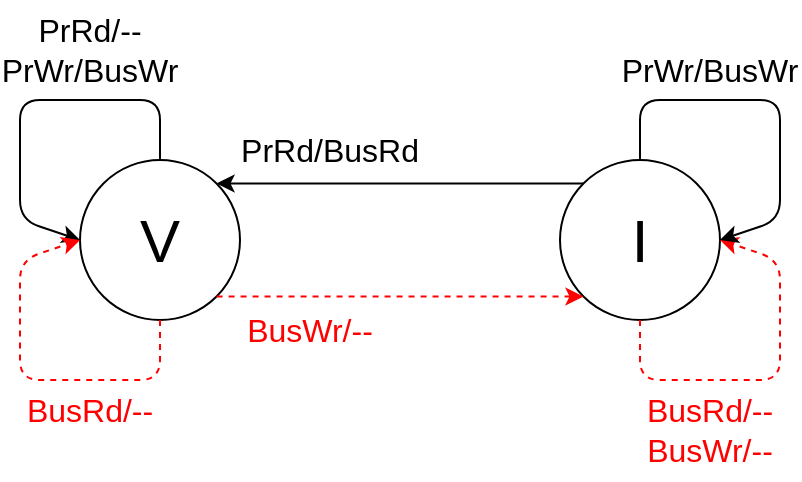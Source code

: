 <mxfile>
    <diagram id="uwxFnWDnaI2UiWOcvN1P" name="WTI">
        <mxGraphModel dx="597" dy="548" grid="1" gridSize="10" guides="1" tooltips="1" connect="1" arrows="1" fold="1" page="1" pageScale="1" pageWidth="850" pageHeight="1100" math="0" shadow="0">
            <root>
                <mxCell id="0"/>
                <mxCell id="1" parent="0"/>
                <mxCell id="2" value="&lt;font style=&quot;font-size: 16px&quot;&gt;BusWr/--&lt;/font&gt;" style="text;html=1;strokeColor=none;fillColor=none;align=center;verticalAlign=middle;whiteSpace=wrap;rounded=0;fontColor=#FF0000;" parent="1" vertex="1">
                    <mxGeometry x="240" y="270" width="70" height="30" as="geometry"/>
                </mxCell>
                <mxCell id="3" value="&lt;font style=&quot;font-size: 30px&quot;&gt;V&lt;/font&gt;" style="ellipse;whiteSpace=wrap;html=1;aspect=fixed;" parent="1" vertex="1">
                    <mxGeometry x="160" y="200" width="80" height="80" as="geometry"/>
                </mxCell>
                <mxCell id="5" value="&lt;font style=&quot;font-size: 30px&quot;&gt;I&lt;/font&gt;" style="ellipse;whiteSpace=wrap;html=1;aspect=fixed;" parent="1" vertex="1">
                    <mxGeometry x="400" y="200" width="80" height="80" as="geometry"/>
                </mxCell>
                <mxCell id="6" value="" style="endArrow=classic;html=1;fontSize=30;exitX=0;exitY=0;exitDx=0;exitDy=0;entryX=1;entryY=0;entryDx=0;entryDy=0;" parent="1" source="5" target="3" edge="1">
                    <mxGeometry width="50" height="50" relative="1" as="geometry">
                        <mxPoint x="300" y="190" as="sourcePoint"/>
                        <mxPoint x="350" y="140" as="targetPoint"/>
                    </mxGeometry>
                </mxCell>
                <mxCell id="7" value="" style="endArrow=classic;html=1;fontSize=30;exitX=1;exitY=1;exitDx=0;exitDy=0;entryX=0;entryY=1;entryDx=0;entryDy=0;dashed=1;fontColor=#FF0000;strokeColor=#FF0000;" parent="1" source="3" target="5" edge="1">
                    <mxGeometry width="50" height="50" relative="1" as="geometry">
                        <mxPoint x="270" y="330" as="sourcePoint"/>
                        <mxPoint x="320" y="280" as="targetPoint"/>
                    </mxGeometry>
                </mxCell>
                <mxCell id="8" value="&lt;span style=&quot;font-size: 16px&quot;&gt;PrRd/BusRd&lt;/span&gt;" style="text;html=1;strokeColor=none;fillColor=none;align=center;verticalAlign=middle;whiteSpace=wrap;rounded=0;" parent="1" vertex="1">
                    <mxGeometry x="240" y="180" width="90" height="30" as="geometry"/>
                </mxCell>
                <mxCell id="11" value="" style="endArrow=classic;html=1;fontSize=30;exitX=0.5;exitY=0;exitDx=0;exitDy=0;entryX=0;entryY=0.5;entryDx=0;entryDy=0;" parent="1" source="3" target="3" edge="1">
                    <mxGeometry width="50" height="50" relative="1" as="geometry">
                        <mxPoint x="183.436" y="139.996" as="sourcePoint"/>
                        <mxPoint x="80.004" y="139.996" as="targetPoint"/>
                        <Array as="points">
                            <mxPoint x="200" y="170"/>
                            <mxPoint x="130" y="170"/>
                            <mxPoint x="130" y="230"/>
                        </Array>
                    </mxGeometry>
                </mxCell>
                <mxCell id="12" value="&lt;span style=&quot;font-size: 16px&quot;&gt;PrRd/--&lt;br&gt;PrWr/BusWr&lt;br&gt;&lt;/span&gt;" style="text;html=1;strokeColor=none;fillColor=none;align=center;verticalAlign=middle;whiteSpace=wrap;rounded=0;" parent="1" vertex="1">
                    <mxGeometry x="120" y="120" width="90" height="50" as="geometry"/>
                </mxCell>
                <mxCell id="13" value="" style="endArrow=classic;html=1;fontSize=30;exitX=0.5;exitY=1;exitDx=0;exitDy=0;entryX=0;entryY=0.5;entryDx=0;entryDy=0;dashed=1;fontColor=#FF0000;strokeColor=#FF0000;" parent="1" source="3" target="3" edge="1">
                    <mxGeometry width="50" height="50" relative="1" as="geometry">
                        <mxPoint x="160.004" y="350.004" as="sourcePoint"/>
                        <mxPoint x="263.436" y="350.004" as="targetPoint"/>
                        <Array as="points">
                            <mxPoint x="200" y="310"/>
                            <mxPoint x="130" y="310"/>
                            <mxPoint x="130" y="250"/>
                        </Array>
                    </mxGeometry>
                </mxCell>
                <mxCell id="16" value="&lt;font style=&quot;font-size: 16px&quot;&gt;BusRd/--&lt;/font&gt;" style="text;html=1;strokeColor=none;fillColor=none;align=center;verticalAlign=middle;whiteSpace=wrap;rounded=0;fontColor=#FF0000;" parent="1" vertex="1">
                    <mxGeometry x="130" y="310" width="70" height="30" as="geometry"/>
                </mxCell>
                <mxCell id="17" value="" style="endArrow=classic;html=1;fontSize=30;exitX=0.5;exitY=1;exitDx=0;exitDy=0;entryX=1;entryY=0.5;entryDx=0;entryDy=0;dashed=1;fontColor=#FF0000;strokeColor=#FF0000;" parent="1" source="5" target="5" edge="1">
                    <mxGeometry width="50" height="50" relative="1" as="geometry">
                        <mxPoint x="520.004" y="300.004" as="sourcePoint"/>
                        <mxPoint x="623.436" y="300.004" as="targetPoint"/>
                        <Array as="points">
                            <mxPoint x="440" y="310"/>
                            <mxPoint x="510" y="310"/>
                            <mxPoint x="510" y="250"/>
                        </Array>
                    </mxGeometry>
                </mxCell>
                <mxCell id="19" value="" style="endArrow=classic;html=1;fontSize=30;exitX=0.5;exitY=0;exitDx=0;exitDy=0;entryX=1;entryY=0.5;entryDx=0;entryDy=0;" parent="1" source="5" target="5" edge="1">
                    <mxGeometry width="50" height="50" relative="1" as="geometry">
                        <mxPoint x="543.436" y="129.996" as="sourcePoint"/>
                        <mxPoint x="440.004" y="129.996" as="targetPoint"/>
                        <Array as="points">
                            <mxPoint x="440" y="170"/>
                            <mxPoint x="510" y="170"/>
                            <mxPoint x="510" y="230"/>
                        </Array>
                    </mxGeometry>
                </mxCell>
                <mxCell id="20" value="&lt;span style=&quot;font-size: 16px&quot;&gt;BusRd/--&lt;br&gt;BusWr/--&lt;br&gt;&lt;/span&gt;" style="text;html=1;strokeColor=none;fillColor=none;align=center;verticalAlign=middle;whiteSpace=wrap;rounded=0;fontColor=#FF0000;" parent="1" vertex="1">
                    <mxGeometry x="440" y="310" width="70" height="50" as="geometry"/>
                </mxCell>
                <mxCell id="22" value="&lt;span style=&quot;font-size: 16px&quot;&gt;PrWr/BusWr&lt;br&gt;&lt;/span&gt;" style="text;html=1;strokeColor=none;fillColor=none;align=center;verticalAlign=middle;whiteSpace=wrap;rounded=0;" parent="1" vertex="1">
                    <mxGeometry x="430" y="140" width="90" height="30" as="geometry"/>
                </mxCell>
            </root>
        </mxGraphModel>
    </diagram>
    <diagram id="OJUwr-t9wuvc0V4qkiVu" name="WTI write allocate">
        <mxGraphModel dx="1075" dy="987" grid="1" gridSize="10" guides="1" tooltips="1" connect="1" arrows="1" fold="1" page="1" pageScale="1" pageWidth="850" pageHeight="1100" math="0" shadow="0">
            <root>
                <mxCell id="72duMvOsMZarBVuFfp0N-0"/>
                <mxCell id="72duMvOsMZarBVuFfp0N-1" parent="72duMvOsMZarBVuFfp0N-0"/>
                <mxCell id="HrzY7VqFpLnVcEa1j3G2-0" value="&lt;font style=&quot;font-size: 16px&quot;&gt;BusWr/--&lt;/font&gt;" style="text;html=1;strokeColor=none;fillColor=none;align=center;verticalAlign=middle;whiteSpace=wrap;rounded=0;fontColor=#FF0000;" parent="72duMvOsMZarBVuFfp0N-1" vertex="1">
                    <mxGeometry x="240" y="270" width="70" height="30" as="geometry"/>
                </mxCell>
                <mxCell id="HrzY7VqFpLnVcEa1j3G2-1" value="&lt;font style=&quot;font-size: 30px&quot;&gt;V&lt;/font&gt;" style="ellipse;whiteSpace=wrap;html=1;aspect=fixed;" parent="72duMvOsMZarBVuFfp0N-1" vertex="1">
                    <mxGeometry x="160" y="200" width="80" height="80" as="geometry"/>
                </mxCell>
                <mxCell id="HrzY7VqFpLnVcEa1j3G2-2" value="&lt;font style=&quot;font-size: 30px&quot;&gt;I&lt;/font&gt;" style="ellipse;whiteSpace=wrap;html=1;aspect=fixed;" parent="72duMvOsMZarBVuFfp0N-1" vertex="1">
                    <mxGeometry x="400" y="200" width="80" height="80" as="geometry"/>
                </mxCell>
                <mxCell id="HrzY7VqFpLnVcEa1j3G2-3" value="" style="endArrow=classic;html=1;fontSize=30;exitX=0;exitY=0;exitDx=0;exitDy=0;entryX=1;entryY=0;entryDx=0;entryDy=0;" parent="72duMvOsMZarBVuFfp0N-1" source="HrzY7VqFpLnVcEa1j3G2-2" target="HrzY7VqFpLnVcEa1j3G2-1" edge="1">
                    <mxGeometry width="50" height="50" relative="1" as="geometry">
                        <mxPoint x="300" y="190" as="sourcePoint"/>
                        <mxPoint x="350" y="140" as="targetPoint"/>
                    </mxGeometry>
                </mxCell>
                <mxCell id="HrzY7VqFpLnVcEa1j3G2-4" value="" style="endArrow=classic;html=1;fontSize=30;exitX=1;exitY=1;exitDx=0;exitDy=0;entryX=0;entryY=1;entryDx=0;entryDy=0;dashed=1;strokeColor=#FF0000;" parent="72duMvOsMZarBVuFfp0N-1" source="HrzY7VqFpLnVcEa1j3G2-1" target="HrzY7VqFpLnVcEa1j3G2-2" edge="1">
                    <mxGeometry width="50" height="50" relative="1" as="geometry">
                        <mxPoint x="270" y="330" as="sourcePoint"/>
                        <mxPoint x="320" y="280" as="targetPoint"/>
                    </mxGeometry>
                </mxCell>
                <mxCell id="HrzY7VqFpLnVcEa1j3G2-5" value="&lt;span style=&quot;font-size: 16px&quot;&gt;PrRd/BusRd&lt;br&gt;&lt;/span&gt;&lt;span style=&quot;font-size: 16px&quot;&gt;PrWr/BusRd; BusWr&lt;/span&gt;&lt;span style=&quot;font-size: 16px&quot;&gt;&lt;br&gt;&lt;/span&gt;" style="text;html=1;strokeColor=none;fillColor=none;align=center;verticalAlign=middle;whiteSpace=wrap;rounded=0;" parent="72duMvOsMZarBVuFfp0N-1" vertex="1">
                    <mxGeometry x="240" y="160" width="170" height="50" as="geometry"/>
                </mxCell>
                <mxCell id="HrzY7VqFpLnVcEa1j3G2-6" value="" style="endArrow=classic;html=1;fontSize=30;exitX=0.5;exitY=0;exitDx=0;exitDy=0;entryX=0;entryY=0.5;entryDx=0;entryDy=0;" parent="72duMvOsMZarBVuFfp0N-1" source="HrzY7VqFpLnVcEa1j3G2-1" target="HrzY7VqFpLnVcEa1j3G2-1" edge="1">
                    <mxGeometry width="50" height="50" relative="1" as="geometry">
                        <mxPoint x="183.436" y="139.996" as="sourcePoint"/>
                        <mxPoint x="80.004" y="139.996" as="targetPoint"/>
                        <Array as="points">
                            <mxPoint x="200" y="170"/>
                            <mxPoint x="130" y="170"/>
                            <mxPoint x="130" y="230"/>
                        </Array>
                    </mxGeometry>
                </mxCell>
                <mxCell id="HrzY7VqFpLnVcEa1j3G2-7" value="&lt;span style=&quot;font-size: 16px&quot;&gt;PrRd/--&lt;br&gt;PrWr/BusWr&lt;br&gt;&lt;/span&gt;" style="text;html=1;strokeColor=none;fillColor=none;align=center;verticalAlign=middle;whiteSpace=wrap;rounded=0;" parent="72duMvOsMZarBVuFfp0N-1" vertex="1">
                    <mxGeometry x="120" y="120" width="90" height="50" as="geometry"/>
                </mxCell>
                <mxCell id="HrzY7VqFpLnVcEa1j3G2-8" value="" style="endArrow=classic;html=1;fontSize=30;exitX=0.5;exitY=1;exitDx=0;exitDy=0;entryX=0;entryY=0.5;entryDx=0;entryDy=0;dashed=1;strokeColor=#FF0000;" parent="72duMvOsMZarBVuFfp0N-1" source="HrzY7VqFpLnVcEa1j3G2-1" target="HrzY7VqFpLnVcEa1j3G2-1" edge="1">
                    <mxGeometry width="50" height="50" relative="1" as="geometry">
                        <mxPoint x="160.004" y="350.004" as="sourcePoint"/>
                        <mxPoint x="263.436" y="350.004" as="targetPoint"/>
                        <Array as="points">
                            <mxPoint x="200" y="310"/>
                            <mxPoint x="130" y="310"/>
                            <mxPoint x="130" y="250"/>
                        </Array>
                    </mxGeometry>
                </mxCell>
                <mxCell id="HrzY7VqFpLnVcEa1j3G2-9" value="&lt;font style=&quot;font-size: 16px&quot;&gt;BusRd/--&lt;/font&gt;" style="text;html=1;strokeColor=none;fillColor=none;align=center;verticalAlign=middle;whiteSpace=wrap;rounded=0;fontColor=#FF0000;" parent="72duMvOsMZarBVuFfp0N-1" vertex="1">
                    <mxGeometry x="130" y="310" width="70" height="30" as="geometry"/>
                </mxCell>
                <mxCell id="HrzY7VqFpLnVcEa1j3G2-10" value="" style="endArrow=classic;html=1;fontSize=30;exitX=0.5;exitY=1;exitDx=0;exitDy=0;entryX=1;entryY=0.5;entryDx=0;entryDy=0;dashed=1;strokeColor=#FF0000;" parent="72duMvOsMZarBVuFfp0N-1" source="HrzY7VqFpLnVcEa1j3G2-2" target="HrzY7VqFpLnVcEa1j3G2-2" edge="1">
                    <mxGeometry width="50" height="50" relative="1" as="geometry">
                        <mxPoint x="520.004" y="300.004" as="sourcePoint"/>
                        <mxPoint x="623.436" y="300.004" as="targetPoint"/>
                        <Array as="points">
                            <mxPoint x="440" y="310"/>
                            <mxPoint x="510" y="310"/>
                            <mxPoint x="510" y="250"/>
                        </Array>
                    </mxGeometry>
                </mxCell>
                <mxCell id="HrzY7VqFpLnVcEa1j3G2-12" value="&lt;span style=&quot;font-size: 16px&quot;&gt;BusRd/--&lt;br&gt;BusWr/--&lt;br&gt;&lt;/span&gt;" style="text;html=1;strokeColor=none;fillColor=none;align=center;verticalAlign=middle;whiteSpace=wrap;rounded=0;fontColor=#FF0000;" parent="72duMvOsMZarBVuFfp0N-1" vertex="1">
                    <mxGeometry x="440" y="310" width="70" height="50" as="geometry"/>
                </mxCell>
            </root>
        </mxGraphModel>
    </diagram>
    <diagram id="QeGnZf9PBlna_Ct83r9B" name="MSI">
        <mxGraphModel dx="717" dy="658" grid="1" gridSize="10" guides="1" tooltips="1" connect="1" arrows="1" fold="1" page="1" pageScale="1" pageWidth="850" pageHeight="1100" math="0" shadow="0">
            <root>
                <mxCell id="tZ3Ao4VpRODXjxoL0RbC-0"/>
                <mxCell id="tZ3Ao4VpRODXjxoL0RbC-1" parent="tZ3Ao4VpRODXjxoL0RbC-0"/>
                <mxCell id="tZ3Ao4VpRODXjxoL0RbC-2" value="&lt;font style=&quot;font-size: 30px&quot;&gt;I&lt;/font&gt;" style="ellipse;whiteSpace=wrap;html=1;aspect=fixed;" parent="tZ3Ao4VpRODXjxoL0RbC-1" vertex="1">
                    <mxGeometry x="400" y="400" width="80" height="80" as="geometry"/>
                </mxCell>
                <mxCell id="tZ3Ao4VpRODXjxoL0RbC-3" value="&lt;font style=&quot;font-size: 30px&quot;&gt;S&lt;/font&gt;" style="ellipse;whiteSpace=wrap;html=1;aspect=fixed;" parent="tZ3Ao4VpRODXjxoL0RbC-1" vertex="1">
                    <mxGeometry x="160" y="400" width="80" height="80" as="geometry"/>
                </mxCell>
                <mxCell id="tZ3Ao4VpRODXjxoL0RbC-4" value="&lt;font style=&quot;font-size: 30px&quot;&gt;M&lt;/font&gt;" style="ellipse;whiteSpace=wrap;html=1;aspect=fixed;" parent="tZ3Ao4VpRODXjxoL0RbC-1" vertex="1">
                    <mxGeometry x="280" y="200" width="80" height="80" as="geometry"/>
                </mxCell>
                <mxCell id="tZ3Ao4VpRODXjxoL0RbC-6" value="" style="endArrow=classic;html=1;fontSize=16;exitX=0;exitY=0;exitDx=0;exitDy=0;entryX=1;entryY=1;entryDx=0;entryDy=0;" parent="tZ3Ao4VpRODXjxoL0RbC-1" source="tZ3Ao4VpRODXjxoL0RbC-2" target="tZ3Ao4VpRODXjxoL0RbC-4" edge="1">
                    <mxGeometry width="50" height="50" relative="1" as="geometry">
                        <mxPoint x="310" y="390" as="sourcePoint"/>
                        <mxPoint x="360" y="340" as="targetPoint"/>
                    </mxGeometry>
                </mxCell>
                <mxCell id="tZ3Ao4VpRODXjxoL0RbC-7" value="" style="endArrow=classic;html=1;fontSize=16;exitX=0;exitY=0;exitDx=0;exitDy=0;entryX=1;entryY=0;entryDx=0;entryDy=0;" parent="tZ3Ao4VpRODXjxoL0RbC-1" source="tZ3Ao4VpRODXjxoL0RbC-2" target="tZ3Ao4VpRODXjxoL0RbC-3" edge="1">
                    <mxGeometry width="50" height="50" relative="1" as="geometry">
                        <mxPoint x="280" y="410" as="sourcePoint"/>
                        <mxPoint x="330" y="360" as="targetPoint"/>
                    </mxGeometry>
                </mxCell>
                <mxCell id="tZ3Ao4VpRODXjxoL0RbC-8" value="" style="endArrow=classic;html=1;fontSize=16;exitX=1;exitY=0;exitDx=0;exitDy=0;entryX=0;entryY=1;entryDx=0;entryDy=0;" parent="tZ3Ao4VpRODXjxoL0RbC-1" source="tZ3Ao4VpRODXjxoL0RbC-3" target="tZ3Ao4VpRODXjxoL0RbC-4" edge="1">
                    <mxGeometry width="50" height="50" relative="1" as="geometry">
                        <mxPoint x="180" y="390" as="sourcePoint"/>
                        <mxPoint x="230" y="340" as="targetPoint"/>
                    </mxGeometry>
                </mxCell>
                <mxCell id="tZ3Ao4VpRODXjxoL0RbC-9" value="" style="endArrow=classic;html=1;fontSize=16;exitX=1;exitY=0;exitDx=0;exitDy=0;entryX=0;entryY=0;entryDx=0;entryDy=0;" parent="tZ3Ao4VpRODXjxoL0RbC-1" source="tZ3Ao4VpRODXjxoL0RbC-4" target="tZ3Ao4VpRODXjxoL0RbC-4" edge="1">
                    <mxGeometry width="50" height="50" relative="1" as="geometry">
                        <mxPoint x="390" y="220" as="sourcePoint"/>
                        <mxPoint x="440" y="170" as="targetPoint"/>
                        <Array as="points">
                            <mxPoint x="348" y="170"/>
                            <mxPoint x="292" y="170"/>
                        </Array>
                    </mxGeometry>
                </mxCell>
                <mxCell id="tZ3Ao4VpRODXjxoL0RbC-10" value="" style="endArrow=classic;html=1;fontSize=16;exitX=0;exitY=0;exitDx=0;exitDy=0;entryX=0;entryY=0.5;entryDx=0;entryDy=0;" parent="tZ3Ao4VpRODXjxoL0RbC-1" source="tZ3Ao4VpRODXjxoL0RbC-3" target="tZ3Ao4VpRODXjxoL0RbC-3" edge="1">
                    <mxGeometry width="50" height="50" relative="1" as="geometry">
                        <mxPoint x="110" y="410" as="sourcePoint"/>
                        <mxPoint x="160" y="360" as="targetPoint"/>
                        <Array as="points">
                            <mxPoint x="140" y="400"/>
                            <mxPoint x="130" y="430"/>
                        </Array>
                    </mxGeometry>
                </mxCell>
                <mxCell id="tZ3Ao4VpRODXjxoL0RbC-11" value="" style="endArrow=classic;html=1;fontSize=16;exitX=0.5;exitY=1;exitDx=0;exitDy=0;entryX=0;entryY=1;entryDx=0;entryDy=0;dashed=1;fontColor=#FF0000;strokeColor=#FF0000;" parent="tZ3Ao4VpRODXjxoL0RbC-1" source="tZ3Ao4VpRODXjxoL0RbC-3" target="tZ3Ao4VpRODXjxoL0RbC-3" edge="1">
                    <mxGeometry width="50" height="50" relative="1" as="geometry">
                        <mxPoint x="180" y="590" as="sourcePoint"/>
                        <mxPoint x="230" y="540" as="targetPoint"/>
                        <Array as="points">
                            <mxPoint x="180" y="520"/>
                            <mxPoint x="150" y="500"/>
                        </Array>
                    </mxGeometry>
                </mxCell>
                <mxCell id="tZ3Ao4VpRODXjxoL0RbC-12" value="" style="endArrow=classic;html=1;dashed=1;fontSize=16;entryX=0;entryY=1;entryDx=0;entryDy=0;exitX=1;exitY=1;exitDx=0;exitDy=0;fontColor=#FF0000;strokeColor=#FF0000;" parent="tZ3Ao4VpRODXjxoL0RbC-1" source="tZ3Ao4VpRODXjxoL0RbC-3" target="tZ3Ao4VpRODXjxoL0RbC-2" edge="1">
                    <mxGeometry width="50" height="50" relative="1" as="geometry">
                        <mxPoint x="230" y="540" as="sourcePoint"/>
                        <mxPoint x="280" y="490" as="targetPoint"/>
                    </mxGeometry>
                </mxCell>
                <mxCell id="tZ3Ao4VpRODXjxoL0RbC-13" value="" style="endArrow=classic;html=1;dashed=1;fontSize=16;exitX=0;exitY=0.5;exitDx=0;exitDy=0;entryX=0.5;entryY=0;entryDx=0;entryDy=0;fontColor=#FF0000;strokeColor=#FF0000;" parent="tZ3Ao4VpRODXjxoL0RbC-1" source="tZ3Ao4VpRODXjxoL0RbC-4" target="tZ3Ao4VpRODXjxoL0RbC-3" edge="1">
                    <mxGeometry width="50" height="50" relative="1" as="geometry">
                        <mxPoint x="170" y="300" as="sourcePoint"/>
                        <mxPoint x="220" y="250" as="targetPoint"/>
                    </mxGeometry>
                </mxCell>
                <mxCell id="tZ3Ao4VpRODXjxoL0RbC-14" value="" style="endArrow=classic;html=1;dashed=1;fontSize=16;exitX=0.5;exitY=1;exitDx=0;exitDy=0;entryX=1;entryY=1;entryDx=0;entryDy=0;fontColor=#FF0000;strokeColor=#FF0000;" parent="tZ3Ao4VpRODXjxoL0RbC-1" source="tZ3Ao4VpRODXjxoL0RbC-2" target="tZ3Ao4VpRODXjxoL0RbC-2" edge="1">
                    <mxGeometry width="50" height="50" relative="1" as="geometry">
                        <mxPoint x="430" y="540" as="sourcePoint"/>
                        <mxPoint x="480" y="490" as="targetPoint"/>
                        <Array as="points">
                            <mxPoint x="460" y="520"/>
                            <mxPoint x="490" y="500"/>
                        </Array>
                    </mxGeometry>
                </mxCell>
                <mxCell id="tZ3Ao4VpRODXjxoL0RbC-15" value="" style="endArrow=classic;html=1;dashed=1;fontSize=16;exitX=1;exitY=0.5;exitDx=0;exitDy=0;entryX=0.5;entryY=0;entryDx=0;entryDy=0;fontColor=#FF0000;strokeColor=#FF0000;" parent="tZ3Ao4VpRODXjxoL0RbC-1" source="tZ3Ao4VpRODXjxoL0RbC-4" target="tZ3Ao4VpRODXjxoL0RbC-2" edge="1">
                    <mxGeometry width="50" height="50" relative="1" as="geometry">
                        <mxPoint x="500" y="340" as="sourcePoint"/>
                        <mxPoint x="550" y="290" as="targetPoint"/>
                    </mxGeometry>
                </mxCell>
                <mxCell id="tZ3Ao4VpRODXjxoL0RbC-16" value="PrRd/--&lt;br&gt;PrWr/--" style="text;html=1;strokeColor=none;fillColor=none;align=center;verticalAlign=middle;whiteSpace=wrap;rounded=0;fontSize=16;" parent="tZ3Ao4VpRODXjxoL0RbC-1" vertex="1">
                    <mxGeometry x="290" y="120" width="60" height="50" as="geometry"/>
                </mxCell>
                <mxCell id="tZ3Ao4VpRODXjxoL0RbC-17" value="BusRd/Flush" style="text;html=1;strokeColor=none;fillColor=none;align=center;verticalAlign=middle;whiteSpace=wrap;rounded=0;fontSize=16;rotation=-60;fontColor=#FF0000;" parent="tZ3Ao4VpRODXjxoL0RbC-1" vertex="1">
                    <mxGeometry x="170" y="290" width="110" height="30" as="geometry"/>
                </mxCell>
                <mxCell id="tZ3Ao4VpRODXjxoL0RbC-19" value="PrWr/BusRdX" style="text;html=1;strokeColor=none;fillColor=none;align=center;verticalAlign=middle;whiteSpace=wrap;rounded=0;fontSize=16;rotation=-60;" parent="tZ3Ao4VpRODXjxoL0RbC-1" vertex="1">
                    <mxGeometry x="220" y="330" width="110" height="30" as="geometry"/>
                </mxCell>
                <mxCell id="tZ3Ao4VpRODXjxoL0RbC-21" value="PrRd/BusRd" style="text;html=1;strokeColor=none;fillColor=none;align=center;verticalAlign=middle;whiteSpace=wrap;rounded=0;fontSize=16;rotation=0;" parent="tZ3Ao4VpRODXjxoL0RbC-1" vertex="1">
                    <mxGeometry x="270" y="380" width="110" height="30" as="geometry"/>
                </mxCell>
                <mxCell id="tZ3Ao4VpRODXjxoL0RbC-22" value="PrWr/BusRdX" style="text;html=1;strokeColor=none;fillColor=none;align=center;verticalAlign=middle;whiteSpace=wrap;rounded=0;fontSize=16;rotation=60;" parent="tZ3Ao4VpRODXjxoL0RbC-1" vertex="1">
                    <mxGeometry x="305.98" y="325" width="110" height="30" as="geometry"/>
                </mxCell>
                <mxCell id="tZ3Ao4VpRODXjxoL0RbC-24" value="BusRdX/Flush" style="text;html=1;strokeColor=none;fillColor=none;align=center;verticalAlign=middle;whiteSpace=wrap;rounded=0;fontSize=16;rotation=65;fontColor=#FF0000;" parent="tZ3Ao4VpRODXjxoL0RbC-1" vertex="1">
                    <mxGeometry x="360" y="300" width="110" height="30" as="geometry"/>
                </mxCell>
                <mxCell id="tZ3Ao4VpRODXjxoL0RbC-25" value="BusRdX/--" style="text;html=1;strokeColor=none;fillColor=none;align=center;verticalAlign=middle;whiteSpace=wrap;rounded=0;fontSize=16;rotation=0;fontColor=#FF0000;" parent="tZ3Ao4VpRODXjxoL0RbC-1" vertex="1">
                    <mxGeometry x="265" y="470" width="110" height="30" as="geometry"/>
                </mxCell>
                <mxCell id="tZ3Ao4VpRODXjxoL0RbC-26" value="BusRd/--&lt;br&gt;BusRdX/--" style="text;html=1;strokeColor=none;fillColor=none;align=center;verticalAlign=middle;whiteSpace=wrap;rounded=0;fontSize=16;rotation=0;fontColor=#FF0000;" parent="tZ3Ao4VpRODXjxoL0RbC-1" vertex="1">
                    <mxGeometry x="425" y="520" width="110" height="50" as="geometry"/>
                </mxCell>
                <mxCell id="tZ3Ao4VpRODXjxoL0RbC-27" value="BusRd/--" style="text;html=1;strokeColor=none;fillColor=none;align=center;verticalAlign=middle;whiteSpace=wrap;rounded=0;fontSize=16;rotation=0;fontColor=#FF0000;" parent="tZ3Ao4VpRODXjxoL0RbC-1" vertex="1">
                    <mxGeometry x="120" y="520" width="110" height="30" as="geometry"/>
                </mxCell>
                <mxCell id="tZ3Ao4VpRODXjxoL0RbC-28" value="PrRd/--" style="text;html=1;strokeColor=none;fillColor=none;align=center;verticalAlign=middle;whiteSpace=wrap;rounded=0;fontSize=16;rotation=0;" parent="tZ3Ao4VpRODXjxoL0RbC-1" vertex="1">
                    <mxGeometry x="100" y="370" width="80" height="30" as="geometry"/>
                </mxCell>
            </root>
        </mxGraphModel>
    </diagram>
    <diagram id="y9A8WVssZHWZD5OqhX2w" name="MESI">
        <mxGraphModel dx="597" dy="548" grid="1" gridSize="10" guides="1" tooltips="1" connect="1" arrows="1" fold="1" page="1" pageScale="1" pageWidth="850" pageHeight="1100" math="0" shadow="0">
            <root>
                <mxCell id="IhwoC6i1mA4SEoDssVy9-0"/>
                <mxCell id="IhwoC6i1mA4SEoDssVy9-1" parent="IhwoC6i1mA4SEoDssVy9-0"/>
                <mxCell id="CGl520GDA8Ytj9t1kfIq-0" value="&lt;font style=&quot;font-size: 30px&quot;&gt;I&lt;/font&gt;" style="ellipse;whiteSpace=wrap;html=1;aspect=fixed;" parent="IhwoC6i1mA4SEoDssVy9-1" vertex="1">
                    <mxGeometry x="400" y="400" width="80" height="80" as="geometry"/>
                </mxCell>
                <mxCell id="CGl520GDA8Ytj9t1kfIq-1" value="&lt;font style=&quot;font-size: 30px&quot;&gt;S&lt;/font&gt;" style="ellipse;whiteSpace=wrap;html=1;aspect=fixed;" parent="IhwoC6i1mA4SEoDssVy9-1" vertex="1">
                    <mxGeometry x="80" y="400" width="80" height="80" as="geometry"/>
                </mxCell>
                <mxCell id="CGl520GDA8Ytj9t1kfIq-2" value="&lt;font style=&quot;font-size: 30px&quot;&gt;M&lt;/font&gt;" style="ellipse;whiteSpace=wrap;html=1;aspect=fixed;" parent="IhwoC6i1mA4SEoDssVy9-1" vertex="1">
                    <mxGeometry x="400" y="160" width="80" height="80" as="geometry"/>
                </mxCell>
                <mxCell id="CGl520GDA8Ytj9t1kfIq-3" value="" style="endArrow=classic;html=1;fontSize=16;entryX=0.5;entryY=1;entryDx=0;entryDy=0;" parent="IhwoC6i1mA4SEoDssVy9-1" source="CGl520GDA8Ytj9t1kfIq-0" target="CGl520GDA8Ytj9t1kfIq-2" edge="1">
                    <mxGeometry width="50" height="50" relative="1" as="geometry">
                        <mxPoint x="310" y="390" as="sourcePoint"/>
                        <mxPoint x="360" y="340" as="targetPoint"/>
                    </mxGeometry>
                </mxCell>
                <mxCell id="CGl520GDA8Ytj9t1kfIq-4" value="" style="endArrow=classic;html=1;fontSize=16;exitX=0;exitY=0.5;exitDx=0;exitDy=0;entryX=1;entryY=0.5;entryDx=0;entryDy=0;" parent="IhwoC6i1mA4SEoDssVy9-1" source="CGl520GDA8Ytj9t1kfIq-0" target="CGl520GDA8Ytj9t1kfIq-1" edge="1">
                    <mxGeometry width="50" height="50" relative="1" as="geometry">
                        <mxPoint x="280" y="410" as="sourcePoint"/>
                        <mxPoint x="330" y="360" as="targetPoint"/>
                    </mxGeometry>
                </mxCell>
                <mxCell id="CGl520GDA8Ytj9t1kfIq-5" value="" style="endArrow=classic;html=1;fontSize=16;exitX=1;exitY=0;exitDx=0;exitDy=0;entryX=0;entryY=1;entryDx=0;entryDy=0;" parent="IhwoC6i1mA4SEoDssVy9-1" source="CGl520GDA8Ytj9t1kfIq-1" target="CGl520GDA8Ytj9t1kfIq-2" edge="1">
                    <mxGeometry width="50" height="50" relative="1" as="geometry">
                        <mxPoint x="180" y="390" as="sourcePoint"/>
                        <mxPoint x="230" y="340" as="targetPoint"/>
                    </mxGeometry>
                </mxCell>
                <mxCell id="CGl520GDA8Ytj9t1kfIq-6" value="" style="endArrow=classic;html=1;fontSize=16;entryX=0.5;entryY=0;entryDx=0;entryDy=0;" parent="IhwoC6i1mA4SEoDssVy9-1" target="CGl520GDA8Ytj9t1kfIq-2" edge="1">
                    <mxGeometry width="50" height="50" relative="1" as="geometry">
                        <mxPoint x="468" y="172" as="sourcePoint"/>
                        <mxPoint x="560" y="130" as="targetPoint"/>
                        <Array as="points">
                            <mxPoint x="490" y="150"/>
                            <mxPoint x="468" y="130"/>
                        </Array>
                    </mxGeometry>
                </mxCell>
                <mxCell id="CGl520GDA8Ytj9t1kfIq-7" value="" style="endArrow=classic;html=1;fontSize=16;exitX=0;exitY=0;exitDx=0;exitDy=0;entryX=0;entryY=0.5;entryDx=0;entryDy=0;" parent="IhwoC6i1mA4SEoDssVy9-1" source="CGl520GDA8Ytj9t1kfIq-1" target="CGl520GDA8Ytj9t1kfIq-1" edge="1">
                    <mxGeometry width="50" height="50" relative="1" as="geometry">
                        <mxPoint x="30" y="410" as="sourcePoint"/>
                        <mxPoint x="80" y="360" as="targetPoint"/>
                        <Array as="points">
                            <mxPoint x="60" y="400"/>
                            <mxPoint x="50" y="430"/>
                        </Array>
                    </mxGeometry>
                </mxCell>
                <mxCell id="CGl520GDA8Ytj9t1kfIq-8" value="" style="endArrow=classic;html=1;fontSize=16;exitX=0.5;exitY=1;exitDx=0;exitDy=0;entryX=0;entryY=1;entryDx=0;entryDy=0;dashed=1;strokeColor=#FF0000;" parent="IhwoC6i1mA4SEoDssVy9-1" source="CGl520GDA8Ytj9t1kfIq-1" target="CGl520GDA8Ytj9t1kfIq-1" edge="1">
                    <mxGeometry width="50" height="50" relative="1" as="geometry">
                        <mxPoint x="100" y="590" as="sourcePoint"/>
                        <mxPoint x="150" y="540" as="targetPoint"/>
                        <Array as="points">
                            <mxPoint x="100" y="520"/>
                            <mxPoint x="70" y="500"/>
                        </Array>
                    </mxGeometry>
                </mxCell>
                <mxCell id="CGl520GDA8Ytj9t1kfIq-9" value="" style="endArrow=classic;html=1;dashed=1;fontSize=16;entryX=0;entryY=1;entryDx=0;entryDy=0;exitX=1;exitY=1;exitDx=0;exitDy=0;strokeColor=#FF0000;" parent="IhwoC6i1mA4SEoDssVy9-1" source="CGl520GDA8Ytj9t1kfIq-1" target="CGl520GDA8Ytj9t1kfIq-0" edge="1">
                    <mxGeometry width="50" height="50" relative="1" as="geometry">
                        <mxPoint x="230" y="540" as="sourcePoint"/>
                        <mxPoint x="280" y="490" as="targetPoint"/>
                    </mxGeometry>
                </mxCell>
                <mxCell id="CGl520GDA8Ytj9t1kfIq-10" value="" style="endArrow=classic;html=1;dashed=1;fontSize=16;exitX=0;exitY=0.5;exitDx=0;exitDy=0;entryX=0.5;entryY=0;entryDx=0;entryDy=0;strokeColor=#FF0000;" parent="IhwoC6i1mA4SEoDssVy9-1" source="CGl520GDA8Ytj9t1kfIq-2" target="CGl520GDA8Ytj9t1kfIq-1" edge="1">
                    <mxGeometry width="50" height="50" relative="1" as="geometry">
                        <mxPoint x="170" y="300" as="sourcePoint"/>
                        <mxPoint x="220" y="250" as="targetPoint"/>
                    </mxGeometry>
                </mxCell>
                <mxCell id="CGl520GDA8Ytj9t1kfIq-11" value="" style="endArrow=classic;html=1;dashed=1;fontSize=16;exitX=0.5;exitY=1;exitDx=0;exitDy=0;entryX=1;entryY=1;entryDx=0;entryDy=0;strokeColor=#FF0000;" parent="IhwoC6i1mA4SEoDssVy9-1" source="CGl520GDA8Ytj9t1kfIq-0" target="CGl520GDA8Ytj9t1kfIq-0" edge="1">
                    <mxGeometry width="50" height="50" relative="1" as="geometry">
                        <mxPoint x="430" y="540" as="sourcePoint"/>
                        <mxPoint x="480" y="490" as="targetPoint"/>
                        <Array as="points">
                            <mxPoint x="460" y="520"/>
                            <mxPoint x="490" y="500"/>
                        </Array>
                    </mxGeometry>
                </mxCell>
                <mxCell id="CGl520GDA8Ytj9t1kfIq-12" value="" style="endArrow=classic;html=1;dashed=1;fontSize=16;exitX=1;exitY=1;exitDx=0;exitDy=0;entryX=1;entryY=0;entryDx=0;entryDy=0;strokeColor=#FF0000;" parent="IhwoC6i1mA4SEoDssVy9-1" source="CGl520GDA8Ytj9t1kfIq-2" target="CGl520GDA8Ytj9t1kfIq-0" edge="1">
                    <mxGeometry width="50" height="50" relative="1" as="geometry">
                        <mxPoint x="500" y="340" as="sourcePoint"/>
                        <mxPoint x="550" y="290" as="targetPoint"/>
                    </mxGeometry>
                </mxCell>
                <mxCell id="CGl520GDA8Ytj9t1kfIq-13" value="PrRd/--&lt;br&gt;PrWr/--" style="text;html=1;strokeColor=none;fillColor=none;align=center;verticalAlign=middle;whiteSpace=wrap;rounded=0;fontSize=16;" parent="IhwoC6i1mA4SEoDssVy9-1" vertex="1">
                    <mxGeometry x="480" y="90" width="60" height="50" as="geometry"/>
                </mxCell>
                <mxCell id="CGl520GDA8Ytj9t1kfIq-14" value="BusRd/Flush" style="text;html=1;strokeColor=none;fillColor=none;align=center;verticalAlign=middle;whiteSpace=wrap;rounded=0;fontSize=16;rotation=-35;fontColor=#FF0000;" parent="IhwoC6i1mA4SEoDssVy9-1" vertex="1">
                    <mxGeometry x="270" y="220" width="110" height="30" as="geometry"/>
                </mxCell>
                <mxCell id="CGl520GDA8Ytj9t1kfIq-15" value="PrWr/BusRdX" style="text;html=1;strokeColor=none;fillColor=none;align=center;verticalAlign=middle;whiteSpace=wrap;rounded=0;fontSize=16;rotation=-35;" parent="IhwoC6i1mA4SEoDssVy9-1" vertex="1">
                    <mxGeometry x="170" y="360" width="110" height="30" as="geometry"/>
                </mxCell>
                <mxCell id="CGl520GDA8Ytj9t1kfIq-16" value="PrRd/BusRd(S)" style="text;html=1;strokeColor=none;fillColor=none;align=center;verticalAlign=middle;whiteSpace=wrap;rounded=0;fontSize=16;rotation=0;" parent="IhwoC6i1mA4SEoDssVy9-1" vertex="1">
                    <mxGeometry x="225" y="410" width="110" height="30" as="geometry"/>
                </mxCell>
                <mxCell id="CGl520GDA8Ytj9t1kfIq-17" value="PrWr/BusRdX" style="text;html=1;strokeColor=none;fillColor=none;align=center;verticalAlign=middle;whiteSpace=wrap;rounded=0;fontSize=16;rotation=90;" parent="IhwoC6i1mA4SEoDssVy9-1" vertex="1">
                    <mxGeometry x="370" y="310" width="110" height="30" as="geometry"/>
                </mxCell>
                <mxCell id="CGl520GDA8Ytj9t1kfIq-18" value="BusRdX/Flush" style="text;html=1;strokeColor=none;fillColor=none;align=center;verticalAlign=middle;whiteSpace=wrap;rounded=0;fontSize=16;rotation=90;fontColor=#FF0000;" parent="IhwoC6i1mA4SEoDssVy9-1" vertex="1">
                    <mxGeometry x="430" y="295" width="110" height="30" as="geometry"/>
                </mxCell>
                <mxCell id="CGl520GDA8Ytj9t1kfIq-19" value="BusRdX/Transfer" style="text;html=1;strokeColor=none;fillColor=none;align=center;verticalAlign=middle;whiteSpace=wrap;rounded=0;fontSize=16;rotation=0;fontColor=#FF0000;" parent="IhwoC6i1mA4SEoDssVy9-1" vertex="1">
                    <mxGeometry x="210" y="470" width="150" height="30" as="geometry"/>
                </mxCell>
                <mxCell id="CGl520GDA8Ytj9t1kfIq-20" value="BusRd/--&lt;br&gt;BusRdX/--" style="text;html=1;strokeColor=none;fillColor=none;align=center;verticalAlign=middle;whiteSpace=wrap;rounded=0;fontSize=16;rotation=0;fontColor=#FF0000;" parent="IhwoC6i1mA4SEoDssVy9-1" vertex="1">
                    <mxGeometry x="425" y="520" width="110" height="50" as="geometry"/>
                </mxCell>
                <mxCell id="CGl520GDA8Ytj9t1kfIq-21" value="BusRd/Transfer" style="text;html=1;strokeColor=none;fillColor=none;align=center;verticalAlign=middle;whiteSpace=wrap;rounded=0;fontSize=16;rotation=0;fontColor=#FF0000;" parent="IhwoC6i1mA4SEoDssVy9-1" vertex="1">
                    <mxGeometry x="30" y="520" width="130" height="30" as="geometry"/>
                </mxCell>
                <mxCell id="CGl520GDA8Ytj9t1kfIq-22" value="PrRd/--" style="text;html=1;strokeColor=none;fillColor=none;align=center;verticalAlign=middle;whiteSpace=wrap;rounded=0;fontSize=16;rotation=0;" parent="IhwoC6i1mA4SEoDssVy9-1" vertex="1">
                    <mxGeometry x="20" y="370" width="80" height="30" as="geometry"/>
                </mxCell>
                <mxCell id="CGl520GDA8Ytj9t1kfIq-25" style="edgeStyle=none;html=1;exitX=1;exitY=0;exitDx=0;exitDy=0;entryX=0;entryY=0;entryDx=0;entryDy=0;fontSize=16;" parent="IhwoC6i1mA4SEoDssVy9-1" source="CGl520GDA8Ytj9t1kfIq-23" target="CGl520GDA8Ytj9t1kfIq-2" edge="1">
                    <mxGeometry relative="1" as="geometry"/>
                </mxCell>
                <mxCell id="CGl520GDA8Ytj9t1kfIq-23" value="&lt;font style=&quot;font-size: 30px&quot;&gt;E&lt;/font&gt;" style="ellipse;whiteSpace=wrap;html=1;aspect=fixed;" parent="IhwoC6i1mA4SEoDssVy9-1" vertex="1">
                    <mxGeometry x="80" y="160" width="80" height="80" as="geometry"/>
                </mxCell>
                <mxCell id="CGl520GDA8Ytj9t1kfIq-24" value="" style="endArrow=classic;html=1;fontSize=16;exitX=0;exitY=0;exitDx=0;exitDy=0;entryX=0.5;entryY=0;entryDx=0;entryDy=0;" parent="IhwoC6i1mA4SEoDssVy9-1" source="CGl520GDA8Ytj9t1kfIq-23" target="CGl520GDA8Ytj9t1kfIq-23" edge="1">
                    <mxGeometry width="50" height="50" relative="1" as="geometry">
                        <mxPoint x="160" y="110" as="sourcePoint"/>
                        <mxPoint x="210" y="60" as="targetPoint"/>
                        <Array as="points">
                            <mxPoint x="70" y="140"/>
                            <mxPoint x="100" y="120"/>
                        </Array>
                    </mxGeometry>
                </mxCell>
                <mxCell id="CGl520GDA8Ytj9t1kfIq-26" value="PrRd/--" style="text;html=1;strokeColor=none;fillColor=none;align=center;verticalAlign=middle;whiteSpace=wrap;rounded=0;fontSize=16;" parent="IhwoC6i1mA4SEoDssVy9-1" vertex="1">
                    <mxGeometry x="65" y="100" width="60" height="20" as="geometry"/>
                </mxCell>
                <mxCell id="CGl520GDA8Ytj9t1kfIq-27" value="PrWr/--" style="text;html=1;strokeColor=none;fillColor=none;align=center;verticalAlign=middle;whiteSpace=wrap;rounded=0;fontSize=16;" parent="IhwoC6i1mA4SEoDssVy9-1" vertex="1">
                    <mxGeometry x="250" y="150" width="60" height="20" as="geometry"/>
                </mxCell>
                <mxCell id="Wehghm9EkWeDuO80SA-a-0" value="" style="endArrow=classic;html=1;fontSize=16;exitX=0;exitY=0;exitDx=0;exitDy=0;entryX=1;entryY=1;entryDx=0;entryDy=0;" parent="IhwoC6i1mA4SEoDssVy9-1" source="CGl520GDA8Ytj9t1kfIq-0" target="CGl520GDA8Ytj9t1kfIq-23" edge="1">
                    <mxGeometry width="50" height="50" relative="1" as="geometry">
                        <mxPoint x="150" y="300" as="sourcePoint"/>
                        <mxPoint x="200" y="250" as="targetPoint"/>
                    </mxGeometry>
                </mxCell>
                <mxCell id="Wehghm9EkWeDuO80SA-a-1" value="PrRd/BusRd(¬S)" style="text;html=1;strokeColor=none;fillColor=none;align=center;verticalAlign=middle;whiteSpace=wrap;rounded=0;fontSize=16;rotation=35;" parent="IhwoC6i1mA4SEoDssVy9-1" vertex="1">
                    <mxGeometry x="260" y="366" width="160" height="30" as="geometry"/>
                </mxCell>
                <mxCell id="Wehghm9EkWeDuO80SA-a-2" value="" style="endArrow=classic;html=1;fontSize=16;exitX=1;exitY=0.5;exitDx=0;exitDy=0;dashed=1;strokeColor=#FF0000;" parent="IhwoC6i1mA4SEoDssVy9-1" source="CGl520GDA8Ytj9t1kfIq-23" edge="1">
                    <mxGeometry width="50" height="50" relative="1" as="geometry">
                        <mxPoint x="220" y="110" as="sourcePoint"/>
                        <mxPoint x="440" y="400" as="targetPoint"/>
                    </mxGeometry>
                </mxCell>
                <mxCell id="Wehghm9EkWeDuO80SA-a-3" value="BusRdX/Transfer" style="text;html=1;strokeColor=none;fillColor=none;align=center;verticalAlign=middle;whiteSpace=wrap;rounded=0;fontSize=16;rotation=35;fontColor=#FF0000;" parent="IhwoC6i1mA4SEoDssVy9-1" vertex="1">
                    <mxGeometry x="160" y="220" width="145" height="30" as="geometry"/>
                </mxCell>
                <mxCell id="Wehghm9EkWeDuO80SA-a-5" value="" style="endArrow=classic;html=1;dashed=1;fontSize=16;exitX=0;exitY=1;exitDx=0;exitDy=0;entryX=0;entryY=0;entryDx=0;entryDy=0;strokeColor=#FF0000;" parent="IhwoC6i1mA4SEoDssVy9-1" source="CGl520GDA8Ytj9t1kfIq-23" target="CGl520GDA8Ytj9t1kfIq-1" edge="1">
                    <mxGeometry width="50" height="50" relative="1" as="geometry">
                        <mxPoint x="10" y="360" as="sourcePoint"/>
                        <mxPoint x="60" y="310" as="targetPoint"/>
                    </mxGeometry>
                </mxCell>
                <mxCell id="Wehghm9EkWeDuO80SA-a-6" value="BusRd/Transfer" style="text;html=1;strokeColor=none;fillColor=none;align=center;verticalAlign=middle;whiteSpace=wrap;rounded=0;fontSize=16;rotation=-90;fontColor=#FF0000;" parent="IhwoC6i1mA4SEoDssVy9-1" vertex="1">
                    <mxGeometry x="5" y="290" width="145" height="30" as="geometry"/>
                </mxCell>
            </root>
        </mxGraphModel>
    </diagram>
    <diagram name="MOESI" id="vW-b6vRhLvy0ePBxlvgG">
        <mxGraphModel dx="652" dy="1698" grid="1" gridSize="10" guides="1" tooltips="1" connect="1" arrows="1" fold="1" page="1" pageScale="1" pageWidth="850" pageHeight="1100" math="0" shadow="0">
            <root>
                <mxCell id="Hgno8k0xqXMaC3Rj3d6o-0"/>
                <mxCell id="Hgno8k0xqXMaC3Rj3d6o-1" parent="Hgno8k0xqXMaC3Rj3d6o-0"/>
                <mxCell id="Hgno8k0xqXMaC3Rj3d6o-2" value="&lt;font style=&quot;font-size: 30px&quot;&gt;I&lt;/font&gt;" style="ellipse;whiteSpace=wrap;html=1;aspect=fixed;" parent="Hgno8k0xqXMaC3Rj3d6o-1" vertex="1">
                    <mxGeometry x="200" y="400" width="80" height="80" as="geometry"/>
                </mxCell>
                <mxCell id="Hgno8k0xqXMaC3Rj3d6o-3" value="&lt;font style=&quot;font-size: 30px&quot;&gt;S&lt;/font&gt;" style="ellipse;whiteSpace=wrap;html=1;aspect=fixed;" parent="Hgno8k0xqXMaC3Rj3d6o-1" vertex="1">
                    <mxGeometry x="80" y="80" width="80" height="80" as="geometry"/>
                </mxCell>
                <mxCell id="Hgno8k0xqXMaC3Rj3d6o-4" value="&lt;font style=&quot;font-size: 30px&quot;&gt;M&lt;/font&gt;" style="ellipse;whiteSpace=wrap;html=1;aspect=fixed;" parent="Hgno8k0xqXMaC3Rj3d6o-1" vertex="1">
                    <mxGeometry x="520" y="80" width="80" height="80" as="geometry"/>
                </mxCell>
                <mxCell id="Hgno8k0xqXMaC3Rj3d6o-5" value="" style="endArrow=classic;html=1;fontSize=16;entryX=0;entryY=1;entryDx=0;entryDy=0;exitX=1;exitY=0;exitDx=0;exitDy=0;" parent="Hgno8k0xqXMaC3Rj3d6o-1" source="Hgno8k0xqXMaC3Rj3d6o-2" target="Hgno8k0xqXMaC3Rj3d6o-4" edge="1">
                    <mxGeometry width="50" height="50" relative="1" as="geometry">
                        <mxPoint x="310" y="390" as="sourcePoint"/>
                        <mxPoint x="360" y="340" as="targetPoint"/>
                    </mxGeometry>
                </mxCell>
                <mxCell id="Hgno8k0xqXMaC3Rj3d6o-6" value="" style="endArrow=classic;html=1;fontSize=16;exitX=0.5;exitY=0;exitDx=0;exitDy=0;entryX=1;entryY=1;entryDx=0;entryDy=0;" parent="Hgno8k0xqXMaC3Rj3d6o-1" source="Hgno8k0xqXMaC3Rj3d6o-2" target="Hgno8k0xqXMaC3Rj3d6o-3" edge="1">
                    <mxGeometry width="50" height="50" relative="1" as="geometry">
                        <mxPoint x="280" y="410" as="sourcePoint"/>
                        <mxPoint x="330" y="360" as="targetPoint"/>
                    </mxGeometry>
                </mxCell>
                <mxCell id="Hgno8k0xqXMaC3Rj3d6o-7" value="" style="endArrow=classic;html=1;fontSize=16;exitX=1;exitY=0.5;exitDx=0;exitDy=0;entryX=0;entryY=0.5;entryDx=0;entryDy=0;" parent="Hgno8k0xqXMaC3Rj3d6o-1" source="Hgno8k0xqXMaC3Rj3d6o-3" target="Hgno8k0xqXMaC3Rj3d6o-4" edge="1">
                    <mxGeometry width="50" height="50" relative="1" as="geometry">
                        <mxPoint x="180" y="390" as="sourcePoint"/>
                        <mxPoint x="230" y="340" as="targetPoint"/>
                    </mxGeometry>
                </mxCell>
                <mxCell id="Hgno8k0xqXMaC3Rj3d6o-8" value="" style="endArrow=classic;html=1;fontSize=16;entryX=0.5;entryY=0;entryDx=0;entryDy=0;" parent="Hgno8k0xqXMaC3Rj3d6o-1" target="Hgno8k0xqXMaC3Rj3d6o-4" edge="1">
                    <mxGeometry width="50" height="50" relative="1" as="geometry">
                        <mxPoint x="588" y="92" as="sourcePoint"/>
                        <mxPoint x="680" y="50" as="targetPoint"/>
                        <Array as="points">
                            <mxPoint x="610" y="70"/>
                            <mxPoint x="588" y="50"/>
                        </Array>
                    </mxGeometry>
                </mxCell>
                <mxCell id="Hgno8k0xqXMaC3Rj3d6o-9" value="" style="endArrow=classic;html=1;fontSize=16;exitX=0;exitY=0;exitDx=0;exitDy=0;entryX=0;entryY=0.5;entryDx=0;entryDy=0;" parent="Hgno8k0xqXMaC3Rj3d6o-1" source="Hgno8k0xqXMaC3Rj3d6o-3" target="Hgno8k0xqXMaC3Rj3d6o-3" edge="1">
                    <mxGeometry width="50" height="50" relative="1" as="geometry">
                        <mxPoint x="30" y="90" as="sourcePoint"/>
                        <mxPoint x="80" y="40" as="targetPoint"/>
                        <Array as="points">
                            <mxPoint x="60" y="80"/>
                            <mxPoint x="50" y="110"/>
                        </Array>
                    </mxGeometry>
                </mxCell>
                <mxCell id="Hgno8k0xqXMaC3Rj3d6o-10" value="" style="endArrow=classic;html=1;fontSize=16;exitX=0.5;exitY=1;exitDx=0;exitDy=0;entryX=0;entryY=1;entryDx=0;entryDy=0;dashed=1;strokeColor=#FF0000;" parent="Hgno8k0xqXMaC3Rj3d6o-1" source="Hgno8k0xqXMaC3Rj3d6o-3" target="Hgno8k0xqXMaC3Rj3d6o-3" edge="1">
                    <mxGeometry width="50" height="50" relative="1" as="geometry">
                        <mxPoint x="100" y="270" as="sourcePoint"/>
                        <mxPoint x="150" y="220" as="targetPoint"/>
                        <Array as="points">
                            <mxPoint x="100" y="200"/>
                            <mxPoint x="70" y="180"/>
                        </Array>
                    </mxGeometry>
                </mxCell>
                <mxCell id="Hgno8k0xqXMaC3Rj3d6o-11" value="" style="endArrow=classic;html=1;dashed=1;fontSize=16;entryX=0;entryY=0;entryDx=0;entryDy=0;exitX=0.5;exitY=1;exitDx=0;exitDy=0;strokeColor=#FF0000;" parent="Hgno8k0xqXMaC3Rj3d6o-1" source="Hgno8k0xqXMaC3Rj3d6o-3" target="Hgno8k0xqXMaC3Rj3d6o-2" edge="1">
                    <mxGeometry width="50" height="50" relative="1" as="geometry">
                        <mxPoint x="230" y="540" as="sourcePoint"/>
                        <mxPoint x="280" y="490" as="targetPoint"/>
                    </mxGeometry>
                </mxCell>
                <mxCell id="Hgno8k0xqXMaC3Rj3d6o-13" value="" style="endArrow=classic;html=1;dashed=1;fontSize=16;exitX=0;exitY=1;exitDx=0;exitDy=0;entryX=0.5;entryY=1;entryDx=0;entryDy=0;strokeColor=#FF0000;" parent="Hgno8k0xqXMaC3Rj3d6o-1" source="Hgno8k0xqXMaC3Rj3d6o-2" target="Hgno8k0xqXMaC3Rj3d6o-2" edge="1">
                    <mxGeometry width="50" height="50" relative="1" as="geometry">
                        <mxPoint x="230" y="540" as="sourcePoint"/>
                        <mxPoint x="280" y="490" as="targetPoint"/>
                        <Array as="points">
                            <mxPoint x="190" y="500"/>
                            <mxPoint x="220" y="520"/>
                        </Array>
                    </mxGeometry>
                </mxCell>
                <mxCell id="Hgno8k0xqXMaC3Rj3d6o-15" value="PrRd/--&lt;br&gt;PrWr/--" style="text;html=1;strokeColor=none;fillColor=none;align=center;verticalAlign=middle;whiteSpace=wrap;rounded=0;fontSize=16;" parent="Hgno8k0xqXMaC3Rj3d6o-1" vertex="1">
                    <mxGeometry x="600" y="10" width="60" height="50" as="geometry"/>
                </mxCell>
                <mxCell id="Hgno8k0xqXMaC3Rj3d6o-17" value="PrWr/BusUpgr" style="text;html=1;strokeColor=none;fillColor=none;align=center;verticalAlign=middle;whiteSpace=wrap;rounded=0;fontSize=16;rotation=0;" parent="Hgno8k0xqXMaC3Rj3d6o-1" vertex="1">
                    <mxGeometry x="180" y="90" width="110" height="30" as="geometry"/>
                </mxCell>
                <mxCell id="Hgno8k0xqXMaC3Rj3d6o-18" value="PrRd/BusRd(S)" style="text;html=1;strokeColor=none;fillColor=none;align=center;verticalAlign=middle;whiteSpace=wrap;rounded=0;fontSize=16;rotation=68;" parent="Hgno8k0xqXMaC3Rj3d6o-1" vertex="1">
                    <mxGeometry x="142.5" y="240" width="122.5" height="30" as="geometry"/>
                </mxCell>
                <mxCell id="Hgno8k0xqXMaC3Rj3d6o-19" value="PrWr/BusRdX" style="text;html=1;strokeColor=none;fillColor=none;align=center;verticalAlign=middle;whiteSpace=wrap;rounded=0;fontSize=16;rotation=-45;" parent="Hgno8k0xqXMaC3Rj3d6o-1" vertex="1">
                    <mxGeometry x="370" y="220" width="110" height="30" as="geometry"/>
                </mxCell>
                <mxCell id="Hgno8k0xqXMaC3Rj3d6o-21" value="BusRdX/--&lt;br&gt;BusUpgr/--" style="text;html=1;strokeColor=none;fillColor=none;align=center;verticalAlign=middle;whiteSpace=wrap;rounded=0;fontSize=16;rotation=70;fontColor=#FF0000;" parent="Hgno8k0xqXMaC3Rj3d6o-1" vertex="1">
                    <mxGeometry x="70.6" y="273.42" width="150" height="50" as="geometry"/>
                </mxCell>
                <mxCell id="Hgno8k0xqXMaC3Rj3d6o-22" value="BusRd/--&lt;br&gt;BusRdX/--" style="text;html=1;strokeColor=none;fillColor=none;align=center;verticalAlign=middle;whiteSpace=wrap;rounded=0;fontSize=16;rotation=0;fontColor=#FF0000;" parent="Hgno8k0xqXMaC3Rj3d6o-1" vertex="1">
                    <mxGeometry x="137.5" y="520" width="110" height="50" as="geometry"/>
                </mxCell>
                <mxCell id="Hgno8k0xqXMaC3Rj3d6o-23" value="BusRd/--" style="text;html=1;strokeColor=none;fillColor=none;align=center;verticalAlign=middle;whiteSpace=wrap;rounded=0;fontSize=16;rotation=0;fontColor=#FF0000;" parent="Hgno8k0xqXMaC3Rj3d6o-1" vertex="1">
                    <mxGeometry y="200" width="130" height="30" as="geometry"/>
                </mxCell>
                <mxCell id="Hgno8k0xqXMaC3Rj3d6o-24" value="PrRd/--" style="text;html=1;strokeColor=none;fillColor=none;align=center;verticalAlign=middle;whiteSpace=wrap;rounded=0;fontSize=16;rotation=0;" parent="Hgno8k0xqXMaC3Rj3d6o-1" vertex="1">
                    <mxGeometry x="20" y="50" width="80" height="30" as="geometry"/>
                </mxCell>
                <mxCell id="Hgno8k0xqXMaC3Rj3d6o-25" style="edgeStyle=none;html=1;exitX=1;exitY=0.5;exitDx=0;exitDy=0;entryX=0;entryY=0;entryDx=0;entryDy=0;fontSize=16;" parent="Hgno8k0xqXMaC3Rj3d6o-1" source="Hgno8k0xqXMaC3Rj3d6o-26" target="Hgno8k0xqXMaC3Rj3d6o-4" edge="1">
                    <mxGeometry relative="1" as="geometry"/>
                </mxCell>
                <mxCell id="Hgno8k0xqXMaC3Rj3d6o-26" value="&lt;font style=&quot;font-size: 30px&quot;&gt;E&lt;/font&gt;" style="ellipse;whiteSpace=wrap;html=1;aspect=fixed;" parent="Hgno8k0xqXMaC3Rj3d6o-1" vertex="1">
                    <mxGeometry x="280" y="-80" width="80" height="80" as="geometry"/>
                </mxCell>
                <mxCell id="Hgno8k0xqXMaC3Rj3d6o-27" value="" style="endArrow=classic;html=1;fontSize=16;exitX=0;exitY=0;exitDx=0;exitDy=0;entryX=0.5;entryY=0;entryDx=0;entryDy=0;" parent="Hgno8k0xqXMaC3Rj3d6o-1" source="Hgno8k0xqXMaC3Rj3d6o-26" target="Hgno8k0xqXMaC3Rj3d6o-26" edge="1">
                    <mxGeometry width="50" height="50" relative="1" as="geometry">
                        <mxPoint x="360" y="-130" as="sourcePoint"/>
                        <mxPoint x="410" y="-180" as="targetPoint"/>
                        <Array as="points">
                            <mxPoint x="270" y="-100"/>
                            <mxPoint x="300" y="-120"/>
                        </Array>
                    </mxGeometry>
                </mxCell>
                <mxCell id="Hgno8k0xqXMaC3Rj3d6o-28" value="PrRd/--" style="text;html=1;strokeColor=none;fillColor=none;align=center;verticalAlign=middle;whiteSpace=wrap;rounded=0;fontSize=16;" parent="Hgno8k0xqXMaC3Rj3d6o-1" vertex="1">
                    <mxGeometry x="265" y="-140" width="60" height="20" as="geometry"/>
                </mxCell>
                <mxCell id="Hgno8k0xqXMaC3Rj3d6o-29" value="PrWr/--" style="text;html=1;strokeColor=none;fillColor=none;align=center;verticalAlign=middle;whiteSpace=wrap;rounded=0;fontSize=16;rotation=40;" parent="Hgno8k0xqXMaC3Rj3d6o-1" vertex="1">
                    <mxGeometry x="430" y="10" width="60" height="20" as="geometry"/>
                </mxCell>
                <mxCell id="Hgno8k0xqXMaC3Rj3d6o-30" value="" style="endArrow=classic;html=1;fontSize=16;entryX=0.5;entryY=1;entryDx=0;entryDy=0;exitX=0.5;exitY=0;exitDx=0;exitDy=0;" parent="Hgno8k0xqXMaC3Rj3d6o-1" source="Hgno8k0xqXMaC3Rj3d6o-2" target="Hgno8k0xqXMaC3Rj3d6o-26" edge="1">
                    <mxGeometry width="50" height="50" relative="1" as="geometry">
                        <mxPoint x="150" y="300" as="sourcePoint"/>
                        <mxPoint x="200" y="250" as="targetPoint"/>
                    </mxGeometry>
                </mxCell>
                <mxCell id="Hgno8k0xqXMaC3Rj3d6o-31" value="PrRd/BusRd(¬S)" style="text;html=1;strokeColor=none;fillColor=none;align=center;verticalAlign=middle;whiteSpace=wrap;rounded=0;fontSize=16;rotation=100;" parent="Hgno8k0xqXMaC3Rj3d6o-1" vertex="1">
                    <mxGeometry x="180" y="220" width="160" height="30" as="geometry"/>
                </mxCell>
                <mxCell id="Hgno8k0xqXMaC3Rj3d6o-32" value="" style="endArrow=classic;html=1;fontSize=16;exitX=1;exitY=1;exitDx=0;exitDy=0;dashed=1;entryX=1;entryY=0;entryDx=0;entryDy=0;strokeColor=#FF0000;" parent="Hgno8k0xqXMaC3Rj3d6o-1" source="Hgno8k0xqXMaC3Rj3d6o-26" target="Hgno8k0xqXMaC3Rj3d6o-2" edge="1">
                    <mxGeometry width="50" height="50" relative="1" as="geometry">
                        <mxPoint x="220" y="110" as="sourcePoint"/>
                        <mxPoint x="440" y="400" as="targetPoint"/>
                    </mxGeometry>
                </mxCell>
                <mxCell id="Hgno8k0xqXMaC3Rj3d6o-33" value="BusRdX/--" style="text;html=1;strokeColor=none;fillColor=none;align=center;verticalAlign=middle;whiteSpace=wrap;rounded=0;fontSize=16;rotation=100;fontColor=#FF0000;" parent="Hgno8k0xqXMaC3Rj3d6o-1" vertex="1">
                    <mxGeometry x="310" y="60" width="80" height="30" as="geometry"/>
                </mxCell>
                <mxCell id="Hgno8k0xqXMaC3Rj3d6o-34" value="" style="endArrow=classic;html=1;dashed=1;fontSize=16;exitX=0;exitY=0.5;exitDx=0;exitDy=0;entryX=0.5;entryY=0;entryDx=0;entryDy=0;strokeColor=#FF0000;" parent="Hgno8k0xqXMaC3Rj3d6o-1" source="Hgno8k0xqXMaC3Rj3d6o-26" target="Hgno8k0xqXMaC3Rj3d6o-3" edge="1">
                    <mxGeometry width="50" height="50" relative="1" as="geometry">
                        <mxPoint x="10" y="360" as="sourcePoint"/>
                        <mxPoint x="60" y="310" as="targetPoint"/>
                    </mxGeometry>
                </mxCell>
                <mxCell id="Hgno8k0xqXMaC3Rj3d6o-35" value="BusRd/Transfer" style="text;html=1;strokeColor=none;fillColor=none;align=center;verticalAlign=middle;whiteSpace=wrap;rounded=0;fontSize=16;rotation=-35;fontColor=#FF0000;" parent="Hgno8k0xqXMaC3Rj3d6o-1" vertex="1">
                    <mxGeometry x="120" y="-10" width="145" height="30" as="geometry"/>
                </mxCell>
                <mxCell id="Hgno8k0xqXMaC3Rj3d6o-38" value="&lt;font style=&quot;font-size: 30px&quot;&gt;O&lt;/font&gt;" style="ellipse;whiteSpace=wrap;html=1;aspect=fixed;" parent="Hgno8k0xqXMaC3Rj3d6o-1" vertex="1">
                    <mxGeometry x="480" y="400" width="80" height="80" as="geometry"/>
                </mxCell>
                <mxCell id="Hgno8k0xqXMaC3Rj3d6o-40" value="" style="endArrow=classic;html=1;fontSize=16;exitX=1;exitY=0;exitDx=0;exitDy=0;entryX=1;entryY=1;entryDx=0;entryDy=0;" parent="Hgno8k0xqXMaC3Rj3d6o-1" source="Hgno8k0xqXMaC3Rj3d6o-38" target="Hgno8k0xqXMaC3Rj3d6o-4" edge="1">
                    <mxGeometry width="50" height="50" relative="1" as="geometry">
                        <mxPoint x="580" y="350" as="sourcePoint"/>
                        <mxPoint x="630" y="300" as="targetPoint"/>
                    </mxGeometry>
                </mxCell>
                <mxCell id="Hgno8k0xqXMaC3Rj3d6o-41" value="" style="endArrow=classic;html=1;fontSize=16;exitX=1;exitY=0.5;exitDx=0;exitDy=0;entryX=1;entryY=1;entryDx=0;entryDy=0;" parent="Hgno8k0xqXMaC3Rj3d6o-1" source="Hgno8k0xqXMaC3Rj3d6o-38" target="Hgno8k0xqXMaC3Rj3d6o-38" edge="1">
                    <mxGeometry width="50" height="50" relative="1" as="geometry">
                        <mxPoint x="630" y="430" as="sourcePoint"/>
                        <mxPoint x="680" y="380" as="targetPoint"/>
                        <Array as="points">
                            <mxPoint x="600" y="450"/>
                            <mxPoint x="590" y="480"/>
                        </Array>
                    </mxGeometry>
                </mxCell>
                <mxCell id="Hgno8k0xqXMaC3Rj3d6o-42" value="" style="endArrow=classic;html=1;fontSize=16;exitX=0;exitY=1;exitDx=0;exitDy=0;entryX=1;entryY=1;entryDx=0;entryDy=0;dashed=1;strokeColor=#FF0000;" parent="Hgno8k0xqXMaC3Rj3d6o-1" source="Hgno8k0xqXMaC3Rj3d6o-38" target="Hgno8k0xqXMaC3Rj3d6o-2" edge="1">
                    <mxGeometry width="50" height="50" relative="1" as="geometry">
                        <mxPoint x="410" y="480" as="sourcePoint"/>
                        <mxPoint x="460" y="430" as="targetPoint"/>
                    </mxGeometry>
                </mxCell>
                <mxCell id="Hgno8k0xqXMaC3Rj3d6o-43" value="" style="endArrow=classic;html=1;dashed=1;fontSize=16;exitX=0.5;exitY=1;exitDx=0;exitDy=0;entryX=0.5;entryY=0;entryDx=0;entryDy=0;strokeColor=#FF0000;" parent="Hgno8k0xqXMaC3Rj3d6o-1" source="Hgno8k0xqXMaC3Rj3d6o-4" target="Hgno8k0xqXMaC3Rj3d6o-38" edge="1">
                    <mxGeometry width="50" height="50" relative="1" as="geometry">
                        <mxPoint x="670" y="330" as="sourcePoint"/>
                        <mxPoint x="720" y="280" as="targetPoint"/>
                    </mxGeometry>
                </mxCell>
                <mxCell id="Hgno8k0xqXMaC3Rj3d6o-44" value="PrRd/--" style="text;html=1;strokeColor=none;fillColor=none;align=center;verticalAlign=middle;whiteSpace=wrap;rounded=0;fontSize=16;" parent="Hgno8k0xqXMaC3Rj3d6o-1" vertex="1">
                    <mxGeometry x="590" y="470" width="60" height="30" as="geometry"/>
                </mxCell>
                <mxCell id="Hgno8k0xqXMaC3Rj3d6o-45" value="" style="endArrow=classic;html=1;dashed=1;fontSize=16;exitX=0;exitY=1;exitDx=0;exitDy=0;entryX=0.5;entryY=1;entryDx=0;entryDy=0;strokeColor=#FF0000;" parent="Hgno8k0xqXMaC3Rj3d6o-1" source="Hgno8k0xqXMaC3Rj3d6o-38" target="Hgno8k0xqXMaC3Rj3d6o-38" edge="1">
                    <mxGeometry width="50" height="50" relative="1" as="geometry">
                        <mxPoint x="410" y="590" as="sourcePoint"/>
                        <mxPoint x="460" y="540" as="targetPoint"/>
                        <Array as="points">
                            <mxPoint x="470" y="500"/>
                            <mxPoint x="500" y="520"/>
                        </Array>
                    </mxGeometry>
                </mxCell>
                <mxCell id="Hgno8k0xqXMaC3Rj3d6o-46" value="BusRd/Transfer" style="text;html=1;strokeColor=none;fillColor=none;align=center;verticalAlign=middle;whiteSpace=wrap;rounded=0;fontSize=16;fontColor=#FF0000;" parent="Hgno8k0xqXMaC3Rj3d6o-1" vertex="1">
                    <mxGeometry x="440" y="520" width="120" height="30" as="geometry"/>
                </mxCell>
                <mxCell id="Hgno8k0xqXMaC3Rj3d6o-47" value="BusRdX/Flush&lt;br&gt;BusUpgr/--" style="text;html=1;strokeColor=none;fillColor=none;align=center;verticalAlign=middle;whiteSpace=wrap;rounded=0;fontSize=16;rotation=0;fontColor=#FF0000;" parent="Hgno8k0xqXMaC3Rj3d6o-1" vertex="1">
                    <mxGeometry x="315" y="470" width="110" height="50" as="geometry"/>
                </mxCell>
                <mxCell id="Hgno8k0xqXMaC3Rj3d6o-51" value="BusRd/Transfer" style="text;html=1;strokeColor=none;fillColor=none;align=center;verticalAlign=middle;whiteSpace=wrap;rounded=0;fontSize=16;rotation=-80;fontColor=#FF0000;" parent="Hgno8k0xqXMaC3Rj3d6o-1" vertex="1">
                    <mxGeometry x="465" y="260" width="110" height="30" as="geometry"/>
                </mxCell>
                <mxCell id="Hgno8k0xqXMaC3Rj3d6o-55" value="" style="endArrow=classic;html=1;dashed=1;fontSize=16;exitX=0.5;exitY=1;exitDx=0;exitDy=0;entryX=1;entryY=0.5;entryDx=0;entryDy=0;strokeColor=#FF0000;" parent="Hgno8k0xqXMaC3Rj3d6o-1" source="Hgno8k0xqXMaC3Rj3d6o-4" target="Hgno8k0xqXMaC3Rj3d6o-2" edge="1">
                    <mxGeometry width="50" height="50" relative="1" as="geometry">
                        <mxPoint x="515" y="190" as="sourcePoint"/>
                        <mxPoint x="475" y="430" as="targetPoint"/>
                    </mxGeometry>
                </mxCell>
                <mxCell id="Hgno8k0xqXMaC3Rj3d6o-56" value="BusRdX/Flush" style="text;html=1;strokeColor=none;fillColor=none;align=center;verticalAlign=middle;whiteSpace=wrap;rounded=0;fontSize=16;rotation=-45;fontColor=#FF0000;" parent="Hgno8k0xqXMaC3Rj3d6o-1" vertex="1">
                    <mxGeometry x="390" y="283.42" width="110" height="30" as="geometry"/>
                </mxCell>
                <mxCell id="oq1SefvHbisR7BIFcUXT-0" value="PrWr/BusUpgr" style="text;html=1;strokeColor=none;fillColor=none;align=center;verticalAlign=middle;whiteSpace=wrap;rounded=0;fontSize=16;rotation=-80;" parent="Hgno8k0xqXMaC3Rj3d6o-1" vertex="1">
                    <mxGeometry x="530" y="283.42" width="110" height="30" as="geometry"/>
                </mxCell>
            </root>
        </mxGraphModel>
    </diagram>
    <diagram id="I-7ccqULwP4W0HIChGRM" name="Dragon">
        <mxGraphModel dx="694" dy="637" grid="1" gridSize="10" guides="1" tooltips="1" connect="1" arrows="1" fold="1" page="1" pageScale="1" pageWidth="850" pageHeight="1100" math="0" shadow="0">
            <root>
                <mxCell id="6U4QXAJLhpySHg_i1vgz-0"/>
                <mxCell id="6U4QXAJLhpySHg_i1vgz-1" parent="6U4QXAJLhpySHg_i1vgz-0"/>
                <mxCell id="6U4QXAJLhpySHg_i1vgz-2" value="&lt;font style=&quot;font-size: 30px&quot;&gt;E&lt;/font&gt;" style="ellipse;whiteSpace=wrap;html=1;aspect=fixed;" parent="6U4QXAJLhpySHg_i1vgz-1" vertex="1">
                    <mxGeometry x="171" y="120" width="80" height="80" as="geometry"/>
                </mxCell>
                <mxCell id="6U4QXAJLhpySHg_i1vgz-15" style="edgeStyle=none;html=1;entryX=0.5;entryY=0;entryDx=0;entryDy=0;fontSize=16;" parent="6U4QXAJLhpySHg_i1vgz-1" source="6U4QXAJLhpySHg_i1vgz-3" target="6U4QXAJLhpySHg_i1vgz-4" edge="1">
                    <mxGeometry relative="1" as="geometry"/>
                </mxCell>
                <mxCell id="6U4QXAJLhpySHg_i1vgz-3" value="&lt;font style=&quot;font-size: 30px&quot;&gt;Sc&lt;/font&gt;" style="ellipse;whiteSpace=wrap;html=1;aspect=fixed;" parent="6U4QXAJLhpySHg_i1vgz-1" vertex="1">
                    <mxGeometry x="451" y="120" width="80" height="80" as="geometry"/>
                </mxCell>
                <mxCell id="6U4QXAJLhpySHg_i1vgz-17" style="edgeStyle=none;html=1;fontSize=16;strokeColor=#ADD8E6;" parent="6U4QXAJLhpySHg_i1vgz-1" source="6U4QXAJLhpySHg_i1vgz-4" edge="1">
                    <mxGeometry relative="1" as="geometry">
                        <mxPoint x="661" y="440" as="targetPoint"/>
                    </mxGeometry>
                </mxCell>
                <mxCell id="6U4QXAJLhpySHg_i1vgz-4" value="&lt;font style=&quot;font-size: 30px&quot;&gt;M&lt;/font&gt;" style="ellipse;whiteSpace=wrap;html=1;aspect=fixed;" parent="6U4QXAJLhpySHg_i1vgz-1" vertex="1">
                    <mxGeometry x="451" y="400" width="80" height="80" as="geometry"/>
                </mxCell>
                <mxCell id="6U4QXAJLhpySHg_i1vgz-21" style="edgeStyle=none;html=1;fontSize=16;strokeColor=#ADD8E6;" parent="6U4QXAJLhpySHg_i1vgz-1" source="6U4QXAJLhpySHg_i1vgz-5" edge="1">
                    <mxGeometry relative="1" as="geometry">
                        <mxPoint x="31" y="440" as="targetPoint"/>
                    </mxGeometry>
                </mxCell>
                <mxCell id="6U4QXAJLhpySHg_i1vgz-5" value="&lt;font style=&quot;font-size: 30px&quot;&gt;Sm&lt;/font&gt;" style="ellipse;whiteSpace=wrap;html=1;aspect=fixed;" parent="6U4QXAJLhpySHg_i1vgz-1" vertex="1">
                    <mxGeometry x="171" y="400" width="80" height="80" as="geometry"/>
                </mxCell>
                <mxCell id="6U4QXAJLhpySHg_i1vgz-6" value="" style="endArrow=classic;html=1;dashed=1;fontSize=16;exitX=0;exitY=0.5;exitDx=0;exitDy=0;entryX=1;entryY=0.5;entryDx=0;entryDy=0;strokeColor=#FF0000;" parent="6U4QXAJLhpySHg_i1vgz-1" source="6U4QXAJLhpySHg_i1vgz-4" target="6U4QXAJLhpySHg_i1vgz-5" edge="1">
                    <mxGeometry width="50" height="50" relative="1" as="geometry">
                        <mxPoint x="321" y="380" as="sourcePoint"/>
                        <mxPoint x="371" y="330" as="targetPoint"/>
                    </mxGeometry>
                </mxCell>
                <mxCell id="6U4QXAJLhpySHg_i1vgz-7" value="" style="endArrow=classic;html=1;dashed=1;fontSize=16;exitX=1;exitY=0;exitDx=0;exitDy=0;entryX=0;entryY=1;entryDx=0;entryDy=0;strokeColor=#FF0000;" parent="6U4QXAJLhpySHg_i1vgz-1" source="6U4QXAJLhpySHg_i1vgz-5" target="6U4QXAJLhpySHg_i1vgz-3" edge="1">
                    <mxGeometry width="50" height="50" relative="1" as="geometry">
                        <mxPoint x="291" y="370" as="sourcePoint"/>
                        <mxPoint x="341" y="320" as="targetPoint"/>
                    </mxGeometry>
                </mxCell>
                <mxCell id="6U4QXAJLhpySHg_i1vgz-8" value="" style="endArrow=classic;html=1;dashed=1;fontSize=16;exitX=1;exitY=0;exitDx=0;exitDy=0;entryX=0;entryY=0;entryDx=0;entryDy=0;strokeColor=#FF0000;" parent="6U4QXAJLhpySHg_i1vgz-1" source="6U4QXAJLhpySHg_i1vgz-2" target="6U4QXAJLhpySHg_i1vgz-3" edge="1">
                    <mxGeometry width="50" height="50" relative="1" as="geometry">
                        <mxPoint x="331" y="140" as="sourcePoint"/>
                        <mxPoint x="381" y="90" as="targetPoint"/>
                    </mxGeometry>
                </mxCell>
                <mxCell id="6U4QXAJLhpySHg_i1vgz-9" value="" style="endArrow=classic;html=1;dashed=1;fontSize=16;exitX=1;exitY=1;exitDx=0;exitDy=0;entryX=1;entryY=0.5;entryDx=0;entryDy=0;strokeColor=#FF0000;" parent="6U4QXAJLhpySHg_i1vgz-1" source="6U4QXAJLhpySHg_i1vgz-3" target="6U4QXAJLhpySHg_i1vgz-3" edge="1">
                    <mxGeometry width="50" height="50" relative="1" as="geometry">
                        <mxPoint x="621" y="160" as="sourcePoint"/>
                        <mxPoint x="671" y="110" as="targetPoint"/>
                        <Array as="points">
                            <mxPoint x="541" y="210"/>
                            <mxPoint x="561" y="188"/>
                        </Array>
                    </mxGeometry>
                </mxCell>
                <mxCell id="6U4QXAJLhpySHg_i1vgz-10" value="" style="endArrow=classic;html=1;dashed=1;fontSize=16;exitX=0.5;exitY=1;exitDx=0;exitDy=0;entryX=0;entryY=1;entryDx=0;entryDy=0;strokeColor=#FF0000;" parent="6U4QXAJLhpySHg_i1vgz-1" source="6U4QXAJLhpySHg_i1vgz-5" target="6U4QXAJLhpySHg_i1vgz-5" edge="1">
                    <mxGeometry width="50" height="50" relative="1" as="geometry">
                        <mxPoint x="201" y="600" as="sourcePoint"/>
                        <mxPoint x="251" y="550" as="targetPoint"/>
                        <Array as="points">
                            <mxPoint x="183" y="520"/>
                            <mxPoint x="161" y="500"/>
                        </Array>
                    </mxGeometry>
                </mxCell>
                <mxCell id="6U4QXAJLhpySHg_i1vgz-11" value="" style="endArrow=classic;html=1;fontSize=16;exitX=0;exitY=0.5;exitDx=0;exitDy=0;entryX=0.5;entryY=0;entryDx=0;entryDy=0;" parent="6U4QXAJLhpySHg_i1vgz-1" source="6U4QXAJLhpySHg_i1vgz-3" target="6U4QXAJLhpySHg_i1vgz-5" edge="1">
                    <mxGeometry width="50" height="50" relative="1" as="geometry">
                        <mxPoint x="181" y="310" as="sourcePoint"/>
                        <mxPoint x="231" y="260" as="targetPoint"/>
                    </mxGeometry>
                </mxCell>
                <mxCell id="6U4QXAJLhpySHg_i1vgz-12" value="" style="endArrow=classic;html=1;fontSize=16;exitX=0;exitY=0.5;exitDx=0;exitDy=0;entryX=0;entryY=0;entryDx=0;entryDy=0;" parent="6U4QXAJLhpySHg_i1vgz-1" source="6U4QXAJLhpySHg_i1vgz-2" target="6U4QXAJLhpySHg_i1vgz-2" edge="1">
                    <mxGeometry width="50" height="50" relative="1" as="geometry">
                        <mxPoint x="71" y="150" as="sourcePoint"/>
                        <mxPoint x="121" y="100" as="targetPoint"/>
                        <Array as="points">
                            <mxPoint x="141" y="140"/>
                            <mxPoint x="161" y="110"/>
                        </Array>
                    </mxGeometry>
                </mxCell>
                <mxCell id="6U4QXAJLhpySHg_i1vgz-13" value="" style="endArrow=classic;html=1;fontSize=16;exitX=0.5;exitY=0;exitDx=0;exitDy=0;entryX=1;entryY=0;entryDx=0;entryDy=0;" parent="6U4QXAJLhpySHg_i1vgz-1" source="6U4QXAJLhpySHg_i1vgz-3" target="6U4QXAJLhpySHg_i1vgz-3" edge="1">
                    <mxGeometry width="50" height="50" relative="1" as="geometry">
                        <mxPoint x="561" y="70" as="sourcePoint"/>
                        <mxPoint x="611" y="20" as="targetPoint"/>
                        <Array as="points">
                            <mxPoint x="501" y="90"/>
                            <mxPoint x="531" y="100"/>
                        </Array>
                    </mxGeometry>
                </mxCell>
                <mxCell id="6U4QXAJLhpySHg_i1vgz-14" value="" style="endArrow=classic;html=1;fontSize=16;exitX=1;exitY=1;exitDx=0;exitDy=0;entryX=0.5;entryY=1;entryDx=0;entryDy=0;" parent="6U4QXAJLhpySHg_i1vgz-1" source="6U4QXAJLhpySHg_i1vgz-4" target="6U4QXAJLhpySHg_i1vgz-4" edge="1">
                    <mxGeometry width="50" height="50" relative="1" as="geometry">
                        <mxPoint x="591" y="550" as="sourcePoint"/>
                        <mxPoint x="641" y="500" as="targetPoint"/>
                        <Array as="points">
                            <mxPoint x="541" y="500"/>
                            <mxPoint x="511" y="520"/>
                        </Array>
                    </mxGeometry>
                </mxCell>
                <mxCell id="6U4QXAJLhpySHg_i1vgz-16" value="" style="endArrow=classic;html=1;fontSize=16;entryX=1;entryY=0;entryDx=0;entryDy=0;" parent="6U4QXAJLhpySHg_i1vgz-1" target="6U4QXAJLhpySHg_i1vgz-4" edge="1">
                    <mxGeometry width="50" height="50" relative="1" as="geometry">
                        <mxPoint x="621" y="310" as="sourcePoint"/>
                        <mxPoint x="631" y="300" as="targetPoint"/>
                    </mxGeometry>
                </mxCell>
                <mxCell id="6U4QXAJLhpySHg_i1vgz-18" value="" style="endArrow=classic;html=1;fontSize=16;entryX=1;entryY=0.5;entryDx=0;entryDy=0;" parent="6U4QXAJLhpySHg_i1vgz-1" target="6U4QXAJLhpySHg_i1vgz-3" edge="1">
                    <mxGeometry width="50" height="50" relative="1" as="geometry">
                        <mxPoint x="701" y="160" as="sourcePoint"/>
                        <mxPoint x="661" y="120" as="targetPoint"/>
                    </mxGeometry>
                </mxCell>
                <mxCell id="6U4QXAJLhpySHg_i1vgz-19" value="" style="endArrow=classic;html=1;fontSize=16;entryX=0;entryY=1;entryDx=0;entryDy=0;" parent="6U4QXAJLhpySHg_i1vgz-1" target="6U4QXAJLhpySHg_i1vgz-2" edge="1">
                    <mxGeometry width="50" height="50" relative="1" as="geometry">
                        <mxPoint x="81" y="290" as="sourcePoint"/>
                        <mxPoint x="161" y="210" as="targetPoint"/>
                    </mxGeometry>
                </mxCell>
                <mxCell id="6U4QXAJLhpySHg_i1vgz-20" value="" style="endArrow=classic;html=1;fontSize=16;entryX=0;entryY=0;entryDx=0;entryDy=0;" parent="6U4QXAJLhpySHg_i1vgz-1" target="6U4QXAJLhpySHg_i1vgz-5" edge="1">
                    <mxGeometry width="50" height="50" relative="1" as="geometry">
                        <mxPoint x="41" y="310" as="sourcePoint"/>
                        <mxPoint x="181" y="360" as="targetPoint"/>
                    </mxGeometry>
                </mxCell>
                <mxCell id="6U4QXAJLhpySHg_i1vgz-23" value="" style="endArrow=classic;html=1;fontSize=16;exitX=0;exitY=0;exitDx=0;exitDy=0;entryX=0;entryY=0.5;entryDx=0;entryDy=0;" parent="6U4QXAJLhpySHg_i1vgz-1" source="6U4QXAJLhpySHg_i1vgz-5" target="6U4QXAJLhpySHg_i1vgz-5" edge="1">
                    <mxGeometry width="50" height="50" relative="1" as="geometry">
                        <mxPoint x="51" y="390" as="sourcePoint"/>
                        <mxPoint x="101" y="340" as="targetPoint"/>
                        <Array as="points">
                            <mxPoint x="151" y="400"/>
                            <mxPoint x="141" y="420"/>
                        </Array>
                    </mxGeometry>
                </mxCell>
                <mxCell id="6U4QXAJLhpySHg_i1vgz-24" value="" style="endArrow=classic;html=1;fontSize=16;exitX=1;exitY=1;exitDx=0;exitDy=0;entryX=0;entryY=1;entryDx=0;entryDy=0;" parent="6U4QXAJLhpySHg_i1vgz-1" source="6U4QXAJLhpySHg_i1vgz-5" target="6U4QXAJLhpySHg_i1vgz-4" edge="1">
                    <mxGeometry width="50" height="50" relative="1" as="geometry">
                        <mxPoint x="311" y="520" as="sourcePoint"/>
                        <mxPoint x="361" y="470" as="targetPoint"/>
                    </mxGeometry>
                </mxCell>
                <mxCell id="6U4QXAJLhpySHg_i1vgz-25" value="" style="endArrow=classic;html=1;fontSize=16;exitX=1;exitY=1;exitDx=0;exitDy=0;entryX=0;entryY=0;entryDx=0;entryDy=0;" parent="6U4QXAJLhpySHg_i1vgz-1" source="6U4QXAJLhpySHg_i1vgz-2" target="6U4QXAJLhpySHg_i1vgz-4" edge="1">
                    <mxGeometry width="50" height="50" relative="1" as="geometry">
                        <mxPoint x="241" y="290" as="sourcePoint"/>
                        <mxPoint x="291" y="240" as="targetPoint"/>
                    </mxGeometry>
                </mxCell>
                <mxCell id="6U4QXAJLhpySHg_i1vgz-26" value="BusRd/--" style="text;html=1;strokeColor=none;fillColor=none;align=center;verticalAlign=middle;whiteSpace=wrap;rounded=0;fontSize=16;fontColor=#FF0000;" parent="6U4QXAJLhpySHg_i1vgz-1" vertex="1">
                    <mxGeometry x="311" y="100" width="90" height="30" as="geometry"/>
                </mxCell>
                <mxCell id="6U4QXAJLhpySHg_i1vgz-27" value="PrRd/--" style="text;html=1;strokeColor=none;fillColor=none;align=center;verticalAlign=middle;whiteSpace=wrap;rounded=0;fontSize=16;" parent="6U4QXAJLhpySHg_i1vgz-1" vertex="1">
                    <mxGeometry x="111" y="80" width="90" height="30" as="geometry"/>
                </mxCell>
                <mxCell id="6U4QXAJLhpySHg_i1vgz-28" value="PrRdMiss/BusRd(¬S)" style="text;html=1;strokeColor=none;fillColor=none;align=center;verticalAlign=middle;whiteSpace=wrap;rounded=0;fontSize=16;rotation=-45;" parent="6U4QXAJLhpySHg_i1vgz-1" vertex="1">
                    <mxGeometry x="41" y="217" width="150" height="30" as="geometry"/>
                </mxCell>
                <mxCell id="6U4QXAJLhpySHg_i1vgz-29" value="PrWrMiss/BusRd(S); BusUpd" style="text;html=1;strokeColor=none;fillColor=none;align=center;verticalAlign=middle;whiteSpace=wrap;rounded=0;fontSize=16;rotation=37;" parent="6U4QXAJLhpySHg_i1vgz-1" vertex="1">
                    <mxGeometry x="-9" y="320" width="220" height="30" as="geometry"/>
                </mxCell>
                <mxCell id="6U4QXAJLhpySHg_i1vgz-31" value="PrRd/--&lt;br&gt;PrWr/BusUpd(S)" style="text;html=1;strokeColor=none;fillColor=none;align=center;verticalAlign=middle;whiteSpace=wrap;rounded=0;fontSize=16;" parent="6U4QXAJLhpySHg_i1vgz-1" vertex="1">
                    <mxGeometry x="11" y="370" width="140" height="50" as="geometry"/>
                </mxCell>
                <mxCell id="6U4QXAJLhpySHg_i1vgz-33" value="Replace/Flush" style="text;html=1;strokeColor=none;fillColor=none;align=center;verticalAlign=middle;whiteSpace=wrap;rounded=0;fontSize=16;fontColor=#ADD8E6;" parent="6U4QXAJLhpySHg_i1vgz-1" vertex="1">
                    <mxGeometry x="41" y="441" width="120" height="30" as="geometry"/>
                </mxCell>
                <mxCell id="6U4QXAJLhpySHg_i1vgz-34" value="Replace/Flush" style="text;html=1;strokeColor=none;fillColor=none;align=center;verticalAlign=middle;whiteSpace=wrap;rounded=0;fontSize=16;fontColor=#ADD8E6;" parent="6U4QXAJLhpySHg_i1vgz-1" vertex="1">
                    <mxGeometry x="531" y="409" width="120" height="30" as="geometry"/>
                </mxCell>
                <mxCell id="6U4QXAJLhpySHg_i1vgz-35" value="BusRd/Transfer" style="text;html=1;strokeColor=none;fillColor=none;align=center;verticalAlign=middle;whiteSpace=wrap;rounded=0;fontSize=16;fontColor=#FF0000;" parent="6U4QXAJLhpySHg_i1vgz-1" vertex="1">
                    <mxGeometry x="121" y="520" width="120" height="35" as="geometry"/>
                </mxCell>
                <mxCell id="6U4QXAJLhpySHg_i1vgz-38" value="PrWr/BusUpd(¬S)" style="text;html=1;strokeColor=none;fillColor=none;align=center;verticalAlign=middle;whiteSpace=wrap;rounded=0;fontSize=16;" parent="6U4QXAJLhpySHg_i1vgz-1" vertex="1">
                    <mxGeometry x="261" y="470" width="160" height="30" as="geometry"/>
                </mxCell>
                <mxCell id="6U4QXAJLhpySHg_i1vgz-40" value="BusRd/Transfer" style="text;html=1;strokeColor=none;fillColor=none;align=center;verticalAlign=middle;whiteSpace=wrap;rounded=0;fontSize=16;fontColor=#FF0000;" parent="6U4QXAJLhpySHg_i1vgz-1" vertex="1">
                    <mxGeometry x="276" y="410" width="160" height="30" as="geometry"/>
                </mxCell>
                <mxCell id="6U4QXAJLhpySHg_i1vgz-41" value="BusUpd/Update" style="text;html=1;strokeColor=none;fillColor=none;align=center;verticalAlign=middle;whiteSpace=wrap;rounded=0;fontSize=16;rotation=-45;fontColor=#FF0000;" parent="6U4QXAJLhpySHg_i1vgz-1" vertex="1">
                    <mxGeometry x="251.0" y="350" width="115" height="30" as="geometry"/>
                </mxCell>
                <mxCell id="6U4QXAJLhpySHg_i1vgz-42" value="PrWr/BusUpd(S)" style="text;html=1;strokeColor=none;fillColor=none;align=center;verticalAlign=middle;whiteSpace=wrap;rounded=0;fontSize=16;rotation=-45;" parent="6U4QXAJLhpySHg_i1vgz-1" vertex="1">
                    <mxGeometry x="311" y="190" width="150" height="30" as="geometry"/>
                </mxCell>
                <mxCell id="6U4QXAJLhpySHg_i1vgz-43" value="PrRd/--" style="text;html=1;strokeColor=none;fillColor=none;align=center;verticalAlign=middle;whiteSpace=wrap;rounded=0;fontSize=16;" parent="6U4QXAJLhpySHg_i1vgz-1" vertex="1">
                    <mxGeometry x="481" y="60" width="90" height="30" as="geometry"/>
                </mxCell>
                <mxCell id="6U4QXAJLhpySHg_i1vgz-44" value="BusUpd/Update&lt;br&gt;BusRd/--" style="text;html=1;strokeColor=none;fillColor=none;align=center;verticalAlign=middle;whiteSpace=wrap;rounded=0;fontSize=16;fontColor=#FF0000;" parent="6U4QXAJLhpySHg_i1vgz-1" vertex="1">
                    <mxGeometry x="501" y="201" width="140" height="50" as="geometry"/>
                </mxCell>
                <mxCell id="6U4QXAJLhpySHg_i1vgz-45" value="PrRdMiss/BusRd(S)" style="text;html=1;strokeColor=none;fillColor=none;align=center;verticalAlign=middle;whiteSpace=wrap;rounded=0;fontSize=16;" parent="6U4QXAJLhpySHg_i1vgz-1" vertex="1">
                    <mxGeometry x="531" y="128" width="160" height="30" as="geometry"/>
                </mxCell>
                <mxCell id="6U4QXAJLhpySHg_i1vgz-46" value="PrWrMiss/BusRd(¬S)" style="text;html=1;strokeColor=none;fillColor=none;align=center;verticalAlign=middle;whiteSpace=wrap;rounded=0;fontSize=16;rotation=-45;" parent="6U4QXAJLhpySHg_i1vgz-1" vertex="1">
                    <mxGeometry x="491.25" y="324.75" width="150" height="30" as="geometry"/>
                </mxCell>
                <mxCell id="6U4QXAJLhpySHg_i1vgz-48" value="PrWr/BusUpd(¬S)" style="text;html=1;strokeColor=none;fillColor=none;align=center;verticalAlign=middle;whiteSpace=wrap;rounded=0;fontSize=16;rotation=90;" parent="6U4QXAJLhpySHg_i1vgz-1" vertex="1">
                    <mxGeometry x="391" y="270" width="160" height="30" as="geometry"/>
                </mxCell>
                <mxCell id="6U4QXAJLhpySHg_i1vgz-49" value="PrWr/--" style="text;html=1;strokeColor=none;fillColor=none;align=center;verticalAlign=middle;whiteSpace=wrap;rounded=0;fontSize=16;rotation=45;" parent="6U4QXAJLhpySHg_i1vgz-1" vertex="1">
                    <mxGeometry x="251" y="190" width="60" height="30" as="geometry"/>
                </mxCell>
                <mxCell id="HkqyWOb3LYSWWVBDclpS-0" value="PrRd/--&lt;br&gt;PrWr/--" style="text;html=1;strokeColor=none;fillColor=none;align=center;verticalAlign=middle;whiteSpace=wrap;rounded=0;fontSize=16;" parent="6U4QXAJLhpySHg_i1vgz-1" vertex="1">
                    <mxGeometry x="491.25" y="520" width="60" height="45" as="geometry"/>
                </mxCell>
            </root>
        </mxGraphModel>
    </diagram>
    <diagram id="_ADFXhkx1U6MDvipGSrf" name="Firefly">
        <mxGraphModel dx="524" dy="481" grid="1" gridSize="10" guides="1" tooltips="1" connect="1" arrows="1" fold="1" page="1" pageScale="1" pageWidth="850" pageHeight="1100" math="0" shadow="0">
            <root>
                <mxCell id="XeavWeCF0UcVVDNi0cXA-0"/>
                <mxCell id="XeavWeCF0UcVVDNi0cXA-1" parent="XeavWeCF0UcVVDNi0cXA-0"/>
                <mxCell id="PduD1ExMqRs41xHlCLcn-0" value="&lt;font style=&quot;font-size: 30px&quot;&gt;sd&lt;/font&gt;" style="ellipse;whiteSpace=wrap;html=1;aspect=fixed;" parent="XeavWeCF0UcVVDNi0cXA-1" vertex="1">
                    <mxGeometry x="171" y="120" width="80" height="80" as="geometry"/>
                </mxCell>
                <mxCell id="PduD1ExMqRs41xHlCLcn-2" value="&lt;font style=&quot;font-size: 30px&quot;&gt;Sd&lt;/font&gt;" style="ellipse;whiteSpace=wrap;html=1;aspect=fixed;" parent="XeavWeCF0UcVVDNi0cXA-1" vertex="1">
                    <mxGeometry x="451" y="120" width="80" height="80" as="geometry"/>
                </mxCell>
                <mxCell id="PduD1ExMqRs41xHlCLcn-3" style="edgeStyle=none;html=1;fontSize=16;strokeColor=#ADD8E6;" parent="XeavWeCF0UcVVDNi0cXA-1" source="PduD1ExMqRs41xHlCLcn-4" edge="1">
                    <mxGeometry relative="1" as="geometry">
                        <mxPoint x="661" y="440" as="targetPoint"/>
                    </mxGeometry>
                </mxCell>
                <mxCell id="PduD1ExMqRs41xHlCLcn-4" value="&lt;font style=&quot;font-size: 30px&quot;&gt;sD&lt;/font&gt;" style="ellipse;whiteSpace=wrap;html=1;aspect=fixed;" parent="XeavWeCF0UcVVDNi0cXA-1" vertex="1">
                    <mxGeometry x="451" y="400" width="80" height="80" as="geometry"/>
                </mxCell>
                <mxCell id="PduD1ExMqRs41xHlCLcn-9" value="" style="endArrow=classic;html=1;dashed=1;fontSize=16;exitX=1;exitY=0;exitDx=0;exitDy=0;entryX=0;entryY=0;entryDx=0;entryDy=0;fontColor=#FF0000;strokeColor=#FF0000;" parent="XeavWeCF0UcVVDNi0cXA-1" source="PduD1ExMqRs41xHlCLcn-0" target="PduD1ExMqRs41xHlCLcn-2" edge="1">
                    <mxGeometry width="50" height="50" relative="1" as="geometry">
                        <mxPoint x="331" y="140" as="sourcePoint"/>
                        <mxPoint x="381" y="90" as="targetPoint"/>
                    </mxGeometry>
                </mxCell>
                <mxCell id="PduD1ExMqRs41xHlCLcn-10" value="" style="endArrow=classic;html=1;dashed=1;fontSize=16;exitX=1;exitY=1;exitDx=0;exitDy=0;entryX=1;entryY=0.5;entryDx=0;entryDy=0;fontColor=#FF0000;strokeColor=#FF0000;" parent="XeavWeCF0UcVVDNi0cXA-1" source="PduD1ExMqRs41xHlCLcn-2" target="PduD1ExMqRs41xHlCLcn-2" edge="1">
                    <mxGeometry width="50" height="50" relative="1" as="geometry">
                        <mxPoint x="621" y="160" as="sourcePoint"/>
                        <mxPoint x="671" y="110" as="targetPoint"/>
                        <Array as="points">
                            <mxPoint x="541" y="210"/>
                            <mxPoint x="561" y="188"/>
                        </Array>
                    </mxGeometry>
                </mxCell>
                <mxCell id="PduD1ExMqRs41xHlCLcn-13" value="" style="endArrow=classic;html=1;fontSize=16;exitX=0;exitY=0.5;exitDx=0;exitDy=0;entryX=0;entryY=0;entryDx=0;entryDy=0;" parent="XeavWeCF0UcVVDNi0cXA-1" source="PduD1ExMqRs41xHlCLcn-0" target="PduD1ExMqRs41xHlCLcn-0" edge="1">
                    <mxGeometry width="50" height="50" relative="1" as="geometry">
                        <mxPoint x="71" y="150" as="sourcePoint"/>
                        <mxPoint x="121" y="100" as="targetPoint"/>
                        <Array as="points">
                            <mxPoint x="141" y="140"/>
                            <mxPoint x="161" y="110"/>
                        </Array>
                    </mxGeometry>
                </mxCell>
                <mxCell id="PduD1ExMqRs41xHlCLcn-14" value="" style="endArrow=classic;html=1;fontSize=16;exitX=0.5;exitY=0;exitDx=0;exitDy=0;entryX=1;entryY=0;entryDx=0;entryDy=0;" parent="XeavWeCF0UcVVDNi0cXA-1" source="PduD1ExMqRs41xHlCLcn-2" target="PduD1ExMqRs41xHlCLcn-2" edge="1">
                    <mxGeometry width="50" height="50" relative="1" as="geometry">
                        <mxPoint x="561" y="70" as="sourcePoint"/>
                        <mxPoint x="611" y="20" as="targetPoint"/>
                        <Array as="points">
                            <mxPoint x="501" y="90"/>
                            <mxPoint x="531" y="100"/>
                        </Array>
                    </mxGeometry>
                </mxCell>
                <mxCell id="PduD1ExMqRs41xHlCLcn-15" value="" style="endArrow=classic;html=1;fontSize=16;exitX=1;exitY=1;exitDx=0;exitDy=0;entryX=0.5;entryY=1;entryDx=0;entryDy=0;" parent="XeavWeCF0UcVVDNi0cXA-1" source="PduD1ExMqRs41xHlCLcn-4" target="PduD1ExMqRs41xHlCLcn-4" edge="1">
                    <mxGeometry width="50" height="50" relative="1" as="geometry">
                        <mxPoint x="591" y="550" as="sourcePoint"/>
                        <mxPoint x="641" y="500" as="targetPoint"/>
                        <Array as="points">
                            <mxPoint x="541" y="500"/>
                            <mxPoint x="511" y="520"/>
                        </Array>
                    </mxGeometry>
                </mxCell>
                <mxCell id="PduD1ExMqRs41xHlCLcn-16" value="" style="endArrow=classic;html=1;fontSize=16;entryX=1;entryY=0;entryDx=0;entryDy=0;" parent="XeavWeCF0UcVVDNi0cXA-1" target="PduD1ExMqRs41xHlCLcn-4" edge="1">
                    <mxGeometry width="50" height="50" relative="1" as="geometry">
                        <mxPoint x="621" y="310" as="sourcePoint"/>
                        <mxPoint x="631" y="300" as="targetPoint"/>
                    </mxGeometry>
                </mxCell>
                <mxCell id="PduD1ExMqRs41xHlCLcn-17" value="" style="endArrow=classic;html=1;fontSize=16;entryX=1;entryY=0.5;entryDx=0;entryDy=0;" parent="XeavWeCF0UcVVDNi0cXA-1" target="PduD1ExMqRs41xHlCLcn-2" edge="1">
                    <mxGeometry width="50" height="50" relative="1" as="geometry">
                        <mxPoint x="760" y="160" as="sourcePoint"/>
                        <mxPoint x="661" y="120" as="targetPoint"/>
                    </mxGeometry>
                </mxCell>
                <mxCell id="PduD1ExMqRs41xHlCLcn-18" value="" style="endArrow=classic;html=1;fontSize=16;entryX=0;entryY=1;entryDx=0;entryDy=0;" parent="XeavWeCF0UcVVDNi0cXA-1" target="PduD1ExMqRs41xHlCLcn-0" edge="1">
                    <mxGeometry width="50" height="50" relative="1" as="geometry">
                        <mxPoint x="40" y="188" as="sourcePoint"/>
                        <mxPoint x="161" y="210" as="targetPoint"/>
                    </mxGeometry>
                </mxCell>
                <mxCell id="PduD1ExMqRs41xHlCLcn-22" value="" style="endArrow=classic;html=1;fontSize=16;exitX=1;exitY=1;exitDx=0;exitDy=0;entryX=0;entryY=0;entryDx=0;entryDy=0;" parent="XeavWeCF0UcVVDNi0cXA-1" source="PduD1ExMqRs41xHlCLcn-0" target="PduD1ExMqRs41xHlCLcn-4" edge="1">
                    <mxGeometry width="50" height="50" relative="1" as="geometry">
                        <mxPoint x="241" y="290" as="sourcePoint"/>
                        <mxPoint x="291" y="240" as="targetPoint"/>
                    </mxGeometry>
                </mxCell>
                <mxCell id="PduD1ExMqRs41xHlCLcn-23" value="BusRd/Transfer" style="text;html=1;strokeColor=none;fillColor=none;align=center;verticalAlign=middle;whiteSpace=wrap;rounded=0;fontSize=16;fontColor=#FF0000;" parent="XeavWeCF0UcVVDNi0cXA-1" vertex="1">
                    <mxGeometry x="311" y="100" width="119" height="30" as="geometry"/>
                </mxCell>
                <mxCell id="PduD1ExMqRs41xHlCLcn-24" value="PrRd/--" style="text;html=1;strokeColor=none;fillColor=none;align=center;verticalAlign=middle;whiteSpace=wrap;rounded=0;fontSize=16;" parent="XeavWeCF0UcVVDNi0cXA-1" vertex="1">
                    <mxGeometry x="111" y="80" width="90" height="30" as="geometry"/>
                </mxCell>
                <mxCell id="PduD1ExMqRs41xHlCLcn-25" value="PrRdMiss/BusRd(¬S)" style="text;html=1;strokeColor=none;fillColor=none;align=center;verticalAlign=middle;whiteSpace=wrap;rounded=0;fontSize=16;rotation=0;" parent="XeavWeCF0UcVVDNi0cXA-1" vertex="1">
                    <mxGeometry x="21" y="158" width="150" height="30" as="geometry"/>
                </mxCell>
                <mxCell id="PduD1ExMqRs41xHlCLcn-29" value="Replace/Flush" style="text;html=1;strokeColor=none;fillColor=none;align=center;verticalAlign=middle;whiteSpace=wrap;rounded=0;fontSize=16;fontColor=#ADD8E6;" parent="XeavWeCF0UcVVDNi0cXA-1" vertex="1">
                    <mxGeometry x="531" y="409" width="120" height="30" as="geometry"/>
                </mxCell>
                <mxCell id="PduD1ExMqRs41xHlCLcn-35" value="PrRd/--&lt;br&gt;PrWr/BusUpd(S)" style="text;html=1;strokeColor=none;fillColor=none;align=center;verticalAlign=middle;whiteSpace=wrap;rounded=0;fontSize=16;" parent="XeavWeCF0UcVVDNi0cXA-1" vertex="1">
                    <mxGeometry x="456.75" y="40" width="129" height="50" as="geometry"/>
                </mxCell>
                <mxCell id="PduD1ExMqRs41xHlCLcn-36" value="BusUpd/Update&lt;br&gt;BusRd/Transfer" style="text;html=1;strokeColor=none;fillColor=none;align=center;verticalAlign=middle;whiteSpace=wrap;rounded=0;fontSize=16;fontColor=#FF0000;" parent="XeavWeCF0UcVVDNi0cXA-1" vertex="1">
                    <mxGeometry x="496.25" y="210" width="140" height="40" as="geometry"/>
                </mxCell>
                <mxCell id="PduD1ExMqRs41xHlCLcn-37" value="PrRdMiss/BusRd(S)&lt;br&gt;PrWrMiss/BusRd(S); BusUpd" style="text;html=1;strokeColor=none;fillColor=none;align=center;verticalAlign=middle;whiteSpace=wrap;rounded=0;fontSize=16;" parent="XeavWeCF0UcVVDNi0cXA-1" vertex="1">
                    <mxGeometry x="531" y="110" width="219" height="48" as="geometry"/>
                </mxCell>
                <mxCell id="PduD1ExMqRs41xHlCLcn-38" value="PrWrMiss/BusRd(¬S)" style="text;html=1;strokeColor=none;fillColor=none;align=center;verticalAlign=middle;whiteSpace=wrap;rounded=0;fontSize=16;rotation=-45;" parent="XeavWeCF0UcVVDNi0cXA-1" vertex="1">
                    <mxGeometry x="491.25" y="324.75" width="150" height="30" as="geometry"/>
                </mxCell>
                <mxCell id="PduD1ExMqRs41xHlCLcn-39" value="BusRd/Flush(S)" style="text;html=1;strokeColor=none;fillColor=none;align=center;verticalAlign=middle;whiteSpace=wrap;rounded=0;fontSize=16;rotation=90;fontColor=#FF0000;" parent="XeavWeCF0UcVVDNi0cXA-1" vertex="1">
                    <mxGeometry x="391" y="270" width="160" height="30" as="geometry"/>
                </mxCell>
                <mxCell id="PduD1ExMqRs41xHlCLcn-40" value="PrWr/--" style="text;html=1;strokeColor=none;fillColor=none;align=center;verticalAlign=middle;whiteSpace=wrap;rounded=0;fontSize=16;rotation=45;" parent="XeavWeCF0UcVVDNi0cXA-1" vertex="1">
                    <mxGeometry x="331" y="270" width="60" height="30" as="geometry"/>
                </mxCell>
                <mxCell id="JXZ8bsizwSnqz6sC4Dls-0" value="PrRd/--&lt;br&gt;PrWr/--" style="text;html=1;strokeColor=none;fillColor=none;align=center;verticalAlign=middle;whiteSpace=wrap;rounded=0;fontSize=16;" parent="XeavWeCF0UcVVDNi0cXA-1" vertex="1">
                    <mxGeometry x="491.25" y="520" width="60" height="45" as="geometry"/>
                </mxCell>
                <mxCell id="JXZ8bsizwSnqz6sC4Dls-3" value="" style="endArrow=classic;html=1;fontSize=16;dashed=1;entryX=0.5;entryY=1;entryDx=0;entryDy=0;exitX=0.5;exitY=0;exitDx=0;exitDy=0;fontColor=#FF0000;strokeColor=#FF0000;" parent="XeavWeCF0UcVVDNi0cXA-1" source="PduD1ExMqRs41xHlCLcn-4" target="PduD1ExMqRs41xHlCLcn-2" edge="1">
                    <mxGeometry width="50" height="50" relative="1" as="geometry">
                        <mxPoint x="230" y="370" as="sourcePoint"/>
                        <mxPoint x="280" y="320" as="targetPoint"/>
                    </mxGeometry>
                </mxCell>
                <mxCell id="JXZ8bsizwSnqz6sC4Dls-5" value="" style="endArrow=classic;html=1;fontSize=16;exitX=0;exitY=0.5;exitDx=0;exitDy=0;entryX=1;entryY=0.5;entryDx=0;entryDy=0;" parent="XeavWeCF0UcVVDNi0cXA-1" source="PduD1ExMqRs41xHlCLcn-2" target="PduD1ExMqRs41xHlCLcn-0" edge="1">
                    <mxGeometry width="50" height="50" relative="1" as="geometry">
                        <mxPoint x="280" y="70" as="sourcePoint"/>
                        <mxPoint x="330" y="20" as="targetPoint"/>
                    </mxGeometry>
                </mxCell>
                <mxCell id="JXZ8bsizwSnqz6sC4Dls-6" value="PrWr/BusUpd(¬S)" style="text;html=1;strokeColor=none;fillColor=none;align=center;verticalAlign=middle;whiteSpace=wrap;rounded=0;fontSize=16;" parent="XeavWeCF0UcVVDNi0cXA-1" vertex="1">
                    <mxGeometry x="270" y="160" width="180" height="30" as="geometry"/>
                </mxCell>
            </root>
        </mxGraphModel>
    </diagram>
</mxfile>
